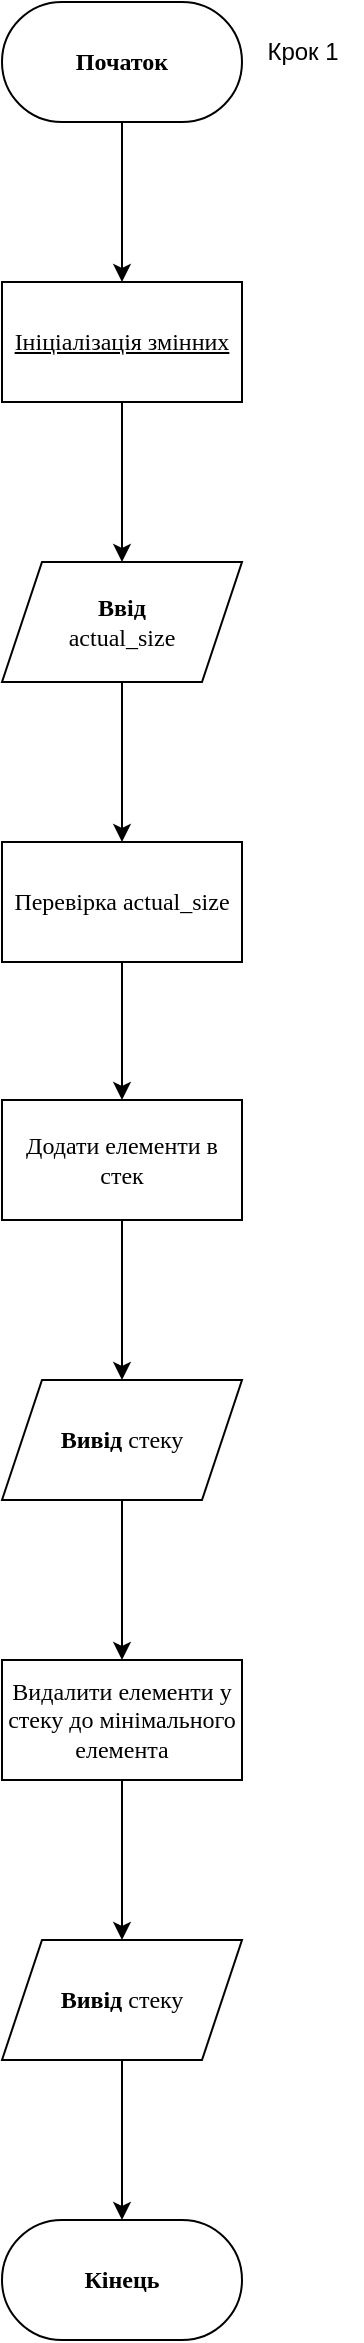 <mxfile compressed="true" version="24.8.8" pages="9"><diagram name="Головний 1" id="Kb-IVlWueNuux05twBwn"><mxGraphModel dx="1674" dy="907" grid="1" gridSize="10" guides="1" tooltips="1" connect="1" arrows="1" fold="1" page="1" pageScale="1" pageWidth="827" pageHeight="1169" math="0" shadow="0"><root><mxCell id="0"/><mxCell id="1" parent="0"/><mxCell id="X7m_rUClON5tXGBd8fgd-4" style="edgeStyle=orthogonalEdgeStyle;rounded=0;orthogonalLoop=1;jettySize=auto;html=1;exitX=0.5;exitY=1;exitDx=0;exitDy=0;entryX=0.5;entryY=0;entryDx=0;entryDy=0;" parent="1" source="X7m_rUClON5tXGBd8fgd-2" target="X7m_rUClON5tXGBd8fgd-3" edge="1"><mxGeometry relative="1" as="geometry"/></mxCell><mxCell id="X7m_rUClON5tXGBd8fgd-2" value="&lt;b&gt;&lt;font face=&quot;Times New Roman&quot;&gt;Початок&lt;/font&gt;&lt;/b&gt;" style="rounded=1;whiteSpace=wrap;html=1;arcSize=50;" parent="1" vertex="1"><mxGeometry x="320" width="120" height="60" as="geometry"/></mxCell><mxCell id="37YP8EJZQCiNtxcYXoz8-4" value="" style="edgeStyle=orthogonalEdgeStyle;rounded=0;orthogonalLoop=1;jettySize=auto;html=1;" parent="1" source="X7m_rUClON5tXGBd8fgd-3" target="37YP8EJZQCiNtxcYXoz8-3" edge="1"><mxGeometry relative="1" as="geometry"/></mxCell><mxCell id="X7m_rUClON5tXGBd8fgd-3" value="&lt;u&gt;&lt;font face=&quot;Times New Roman&quot;&gt;Ініціалізація змінних&lt;/font&gt;&lt;/u&gt;" style="rounded=0;whiteSpace=wrap;html=1;" parent="1" vertex="1"><mxGeometry x="320" y="140" width="120" height="60" as="geometry"/></mxCell><mxCell id="X7m_rUClON5tXGBd8fgd-8" value="" style="edgeStyle=orthogonalEdgeStyle;rounded=0;orthogonalLoop=1;jettySize=auto;html=1;" parent="1" source="X7m_rUClON5tXGBd8fgd-5" target="X7m_rUClON5tXGBd8fgd-7" edge="1"><mxGeometry relative="1" as="geometry"/></mxCell><mxCell id="X7m_rUClON5tXGBd8fgd-5" value="&lt;font face=&quot;Times New Roman&quot;&gt;Додати елементи в стек&lt;/font&gt;" style="whiteSpace=wrap;html=1;rounded=0;" parent="1" vertex="1"><mxGeometry x="320" y="549" width="120" height="60" as="geometry"/></mxCell><mxCell id="X7m_rUClON5tXGBd8fgd-10" value="" style="edgeStyle=orthogonalEdgeStyle;rounded=0;orthogonalLoop=1;jettySize=auto;html=1;" parent="1" source="X7m_rUClON5tXGBd8fgd-7" target="X7m_rUClON5tXGBd8fgd-9" edge="1"><mxGeometry relative="1" as="geometry"/></mxCell><mxCell id="X7m_rUClON5tXGBd8fgd-7" value="&lt;font face=&quot;Times New Roman&quot;&gt;&lt;b&gt;Вивід&lt;/b&gt; стеку&lt;/font&gt;" style="shape=parallelogram;perimeter=parallelogramPerimeter;whiteSpace=wrap;html=1;fixedSize=1;rounded=0;" parent="1" vertex="1"><mxGeometry x="320" y="689" width="120" height="60" as="geometry"/></mxCell><mxCell id="X7m_rUClON5tXGBd8fgd-14" value="" style="edgeStyle=orthogonalEdgeStyle;rounded=0;orthogonalLoop=1;jettySize=auto;html=1;" parent="1" source="X7m_rUClON5tXGBd8fgd-9" target="X7m_rUClON5tXGBd8fgd-13" edge="1"><mxGeometry relative="1" as="geometry"/></mxCell><mxCell id="X7m_rUClON5tXGBd8fgd-9" value="&lt;font face=&quot;Times New Roman&quot;&gt;Видалити елементи у стеку до мінімального елемента&lt;/font&gt;" style="whiteSpace=wrap;html=1;rounded=0;" parent="1" vertex="1"><mxGeometry x="320" y="829" width="120" height="60" as="geometry"/></mxCell><mxCell id="X7m_rUClON5tXGBd8fgd-16" style="edgeStyle=orthogonalEdgeStyle;rounded=0;orthogonalLoop=1;jettySize=auto;html=1;exitX=0.5;exitY=1;exitDx=0;exitDy=0;entryX=0.5;entryY=0;entryDx=0;entryDy=0;" parent="1" source="X7m_rUClON5tXGBd8fgd-13" target="X7m_rUClON5tXGBd8fgd-15" edge="1"><mxGeometry relative="1" as="geometry"/></mxCell><mxCell id="X7m_rUClON5tXGBd8fgd-13" value="&lt;font face=&quot;Times New Roman&quot;&gt;&lt;b&gt;Вивід&lt;/b&gt; стеку&lt;/font&gt;" style="shape=parallelogram;perimeter=parallelogramPerimeter;whiteSpace=wrap;html=1;fixedSize=1;rounded=0;" parent="1" vertex="1"><mxGeometry x="320" y="969" width="120" height="60" as="geometry"/></mxCell><mxCell id="X7m_rUClON5tXGBd8fgd-15" value="&lt;font face=&quot;Times New Roman&quot;&gt;&lt;b&gt;Кінець&lt;/b&gt;&lt;/font&gt;" style="rounded=1;whiteSpace=wrap;html=1;arcSize=50;" parent="1" vertex="1"><mxGeometry x="320" y="1109" width="120" height="60" as="geometry"/></mxCell><mxCell id="37YP8EJZQCiNtxcYXoz8-6" value="" style="edgeStyle=orthogonalEdgeStyle;rounded=0;orthogonalLoop=1;jettySize=auto;html=1;" parent="1" source="37YP8EJZQCiNtxcYXoz8-3" target="37YP8EJZQCiNtxcYXoz8-5" edge="1"><mxGeometry relative="1" as="geometry"/></mxCell><mxCell id="37YP8EJZQCiNtxcYXoz8-3" value="&lt;div&gt;&lt;font face=&quot;Times New Roman&quot;&gt;&lt;b&gt;Ввід&lt;/b&gt;&lt;br&gt;&lt;/font&gt;&lt;/div&gt;&lt;div&gt;&lt;font face=&quot;JetBrainsMonoNL Nerd Font&quot;&gt;actual_size&lt;/font&gt;&lt;/div&gt;" style="shape=parallelogram;perimeter=parallelogramPerimeter;whiteSpace=wrap;html=1;fixedSize=1;rounded=0;" parent="1" vertex="1"><mxGeometry x="320" y="280" width="120" height="60" as="geometry"/></mxCell><mxCell id="37YP8EJZQCiNtxcYXoz8-7" style="edgeStyle=orthogonalEdgeStyle;rounded=0;orthogonalLoop=1;jettySize=auto;html=1;exitX=0.5;exitY=1;exitDx=0;exitDy=0;entryX=0.5;entryY=0;entryDx=0;entryDy=0;" parent="1" source="37YP8EJZQCiNtxcYXoz8-5" target="X7m_rUClON5tXGBd8fgd-5" edge="1"><mxGeometry relative="1" as="geometry"/></mxCell><mxCell id="37YP8EJZQCiNtxcYXoz8-5" value="&lt;font face=&quot;Times New Roman&quot;&gt;Перевірка &lt;/font&gt;&lt;font face=&quot;JetBrainsMonoNL Nerd Font&quot;&gt;actual_size&lt;/font&gt;" style="whiteSpace=wrap;html=1;rounded=0;" parent="1" vertex="1"><mxGeometry x="320" y="420" width="120" height="60" as="geometry"/></mxCell><mxCell id="zpjnzCBco_ogJMK6mHST-1" value="Крок 1" style="text;html=1;align=center;verticalAlign=middle;resizable=0;points=[];autosize=1;strokeColor=none;fillColor=none;" vertex="1" parent="1"><mxGeometry x="440" y="10" width="60" height="30" as="geometry"/></mxCell></root></mxGraphModel></diagram><diagram name="Головний 2" id="hVaQrTX_LkY0tOkKe5pj"><mxGraphModel dx="1674" dy="762" grid="1" gridSize="10" guides="1" tooltips="1" connect="1" arrows="1" fold="1" page="1" pageScale="1" pageWidth="827" pageHeight="1169" math="0" shadow="0"><root><mxCell id="541PftR08wZuclDS2ZGJ-0"/><mxCell id="541PftR08wZuclDS2ZGJ-1" parent="541PftR08wZuclDS2ZGJ-0"/><mxCell id="MfPyOKruU8T55sIrvmCX-0" value="" style="rounded=0;whiteSpace=wrap;html=1;" parent="541PftR08wZuclDS2ZGJ-1" vertex="1"><mxGeometry x="300" y="110" width="160" height="530" as="geometry"/></mxCell><mxCell id="MfPyOKruU8T55sIrvmCX-21" style="edgeStyle=orthogonalEdgeStyle;rounded=0;orthogonalLoop=1;jettySize=auto;html=1;exitX=0.5;exitY=1;exitDx=0;exitDy=0;entryX=0.5;entryY=0;entryDx=0;entryDy=0;" parent="541PftR08wZuclDS2ZGJ-1" source="541PftR08wZuclDS2ZGJ-3" target="MfPyOKruU8T55sIrvmCX-4" edge="1"><mxGeometry relative="1" as="geometry"/></mxCell><mxCell id="541PftR08wZuclDS2ZGJ-3" value="&lt;b&gt;&lt;font face=&quot;Times New Roman&quot;&gt;Початок&lt;/font&gt;&lt;/b&gt;" style="rounded=1;whiteSpace=wrap;html=1;arcSize=50;" parent="541PftR08wZuclDS2ZGJ-1" vertex="1"><mxGeometry x="320" width="120" height="60" as="geometry"/></mxCell><mxCell id="MfPyOKruU8T55sIrvmCX-6" value="" style="edgeStyle=orthogonalEdgeStyle;rounded=0;orthogonalLoop=1;jettySize=auto;html=1;" parent="541PftR08wZuclDS2ZGJ-1" source="MfPyOKruU8T55sIrvmCX-4" target="MfPyOKruU8T55sIrvmCX-5" edge="1"><mxGeometry relative="1" as="geometry"/></mxCell><mxCell id="MfPyOKruU8T55sIrvmCX-4" value="&lt;font face=&quot;JetBrainsMonoNL Nerd Font&quot;&gt;STACK_SIZE := 15&lt;/font&gt;" style="rounded=0;whiteSpace=wrap;html=1;" parent="541PftR08wZuclDS2ZGJ-1" vertex="1"><mxGeometry x="320" y="140" width="120" height="60" as="geometry"/></mxCell><mxCell id="sy-W3QkaEfhTaempTnYf-27" value="" style="edgeStyle=orthogonalEdgeStyle;rounded=0;orthogonalLoop=1;jettySize=auto;html=1;" parent="541PftR08wZuclDS2ZGJ-1" source="MfPyOKruU8T55sIrvmCX-5" target="sy-W3QkaEfhTaempTnYf-26" edge="1"><mxGeometry relative="1" as="geometry"/></mxCell><mxCell id="MfPyOKruU8T55sIrvmCX-5" value="&lt;font face=&quot;JetBrainsMonoNL Nerd Font&quot;&gt;elements := [...]&lt;/font&gt;" style="whiteSpace=wrap;html=1;rounded=0;" parent="541PftR08wZuclDS2ZGJ-1" vertex="1"><mxGeometry x="320" y="280" width="120" height="60" as="geometry"/></mxCell><mxCell id="sy-W3QkaEfhTaempTnYf-13" value="" style="edgeStyle=orthogonalEdgeStyle;rounded=0;orthogonalLoop=1;jettySize=auto;html=1;" parent="541PftR08wZuclDS2ZGJ-1" source="sy-W3QkaEfhTaempTnYf-14" target="sy-W3QkaEfhTaempTnYf-16" edge="1"><mxGeometry relative="1" as="geometry"/></mxCell><mxCell id="sy-W3QkaEfhTaempTnYf-14" value="&lt;font face=&quot;Times New Roman&quot;&gt;Додати елементи в стек&lt;/font&gt;" style="whiteSpace=wrap;html=1;rounded=0;" parent="541PftR08wZuclDS2ZGJ-1" vertex="1"><mxGeometry x="320" y="969" width="120" height="60" as="geometry"/></mxCell><mxCell id="sy-W3QkaEfhTaempTnYf-15" value="" style="edgeStyle=orthogonalEdgeStyle;rounded=0;orthogonalLoop=1;jettySize=auto;html=1;" parent="541PftR08wZuclDS2ZGJ-1" source="sy-W3QkaEfhTaempTnYf-16" target="sy-W3QkaEfhTaempTnYf-18" edge="1"><mxGeometry relative="1" as="geometry"/></mxCell><mxCell id="sy-W3QkaEfhTaempTnYf-16" value="&lt;font face=&quot;Times New Roman&quot;&gt;&lt;b&gt;Вивід&lt;/b&gt; стеку&lt;/font&gt;" style="shape=parallelogram;perimeter=parallelogramPerimeter;whiteSpace=wrap;html=1;fixedSize=1;rounded=0;" parent="541PftR08wZuclDS2ZGJ-1" vertex="1"><mxGeometry x="320" y="1109" width="120" height="60" as="geometry"/></mxCell><mxCell id="sy-W3QkaEfhTaempTnYf-17" value="" style="edgeStyle=orthogonalEdgeStyle;rounded=0;orthogonalLoop=1;jettySize=auto;html=1;" parent="541PftR08wZuclDS2ZGJ-1" source="sy-W3QkaEfhTaempTnYf-18" target="sy-W3QkaEfhTaempTnYf-20" edge="1"><mxGeometry relative="1" as="geometry"/></mxCell><mxCell id="sy-W3QkaEfhTaempTnYf-18" value="&lt;font face=&quot;Times New Roman&quot;&gt;Видалити елементи у стеку до мінімального елемента&lt;/font&gt;" style="whiteSpace=wrap;html=1;rounded=0;" parent="541PftR08wZuclDS2ZGJ-1" vertex="1"><mxGeometry x="320" y="1249" width="120" height="60" as="geometry"/></mxCell><mxCell id="sy-W3QkaEfhTaempTnYf-19" style="edgeStyle=orthogonalEdgeStyle;rounded=0;orthogonalLoop=1;jettySize=auto;html=1;exitX=0.5;exitY=1;exitDx=0;exitDy=0;entryX=0.5;entryY=0;entryDx=0;entryDy=0;" parent="541PftR08wZuclDS2ZGJ-1" source="sy-W3QkaEfhTaempTnYf-20" target="sy-W3QkaEfhTaempTnYf-21" edge="1"><mxGeometry relative="1" as="geometry"/></mxCell><mxCell id="sy-W3QkaEfhTaempTnYf-20" value="&lt;font face=&quot;Times New Roman&quot;&gt;&lt;b&gt;Вивід&lt;/b&gt; стеку&lt;/font&gt;" style="shape=parallelogram;perimeter=parallelogramPerimeter;whiteSpace=wrap;html=1;fixedSize=1;rounded=0;" parent="541PftR08wZuclDS2ZGJ-1" vertex="1"><mxGeometry x="320" y="1389" width="120" height="60" as="geometry"/></mxCell><mxCell id="sy-W3QkaEfhTaempTnYf-21" value="&lt;font face=&quot;Times New Roman&quot;&gt;&lt;b&gt;Кінець&lt;/b&gt;&lt;/font&gt;" style="rounded=1;whiteSpace=wrap;html=1;arcSize=50;" parent="541PftR08wZuclDS2ZGJ-1" vertex="1"><mxGeometry x="320" y="1529" width="120" height="60" as="geometry"/></mxCell><mxCell id="sy-W3QkaEfhTaempTnYf-22" value="" style="edgeStyle=orthogonalEdgeStyle;rounded=0;orthogonalLoop=1;jettySize=auto;html=1;" parent="541PftR08wZuclDS2ZGJ-1" source="sy-W3QkaEfhTaempTnYf-23" target="sy-W3QkaEfhTaempTnYf-25" edge="1"><mxGeometry relative="1" as="geometry"/></mxCell><mxCell id="sy-W3QkaEfhTaempTnYf-23" value="&lt;div&gt;&lt;font face=&quot;Times New Roman&quot;&gt;&lt;b&gt;Ввід&lt;/b&gt;&lt;br&gt;&lt;/font&gt;&lt;/div&gt;&lt;div&gt;&lt;font face=&quot;JetBrainsMonoNL Nerd Font&quot;&gt;actual_size&lt;/font&gt;&lt;/div&gt;" style="shape=parallelogram;perimeter=parallelogramPerimeter;whiteSpace=wrap;html=1;fixedSize=1;rounded=0;" parent="541PftR08wZuclDS2ZGJ-1" vertex="1"><mxGeometry x="320" y="700" width="120" height="60" as="geometry"/></mxCell><mxCell id="sy-W3QkaEfhTaempTnYf-24" style="edgeStyle=orthogonalEdgeStyle;rounded=0;orthogonalLoop=1;jettySize=auto;html=1;exitX=0.5;exitY=1;exitDx=0;exitDy=0;entryX=0.5;entryY=0;entryDx=0;entryDy=0;" parent="541PftR08wZuclDS2ZGJ-1" source="sy-W3QkaEfhTaempTnYf-25" target="sy-W3QkaEfhTaempTnYf-14" edge="1"><mxGeometry relative="1" as="geometry"/></mxCell><mxCell id="sy-W3QkaEfhTaempTnYf-25" value="&lt;u&gt;&lt;font face=&quot;Times New Roman&quot;&gt;Перевірка &lt;/font&gt;&lt;font face=&quot;JetBrainsMonoNL Nerd Font&quot;&gt;actual_size&lt;/font&gt;&lt;/u&gt;" style="whiteSpace=wrap;html=1;rounded=0;" parent="541PftR08wZuclDS2ZGJ-1" vertex="1"><mxGeometry x="320" y="840" width="120" height="60" as="geometry"/></mxCell><mxCell id="sy-W3QkaEfhTaempTnYf-29" value="" style="edgeStyle=orthogonalEdgeStyle;rounded=0;orthogonalLoop=1;jettySize=auto;html=1;" parent="541PftR08wZuclDS2ZGJ-1" source="sy-W3QkaEfhTaempTnYf-26" target="sy-W3QkaEfhTaempTnYf-28" edge="1"><mxGeometry relative="1" as="geometry"/></mxCell><mxCell id="sy-W3QkaEfhTaempTnYf-26" value="&lt;font face=&quot;JetBrainsMonoNL Nerd Font&quot;&gt;stack := struct Stack&lt;/font&gt;" style="whiteSpace=wrap;html=1;rounded=0;" parent="541PftR08wZuclDS2ZGJ-1" vertex="1"><mxGeometry x="320" y="420" width="120" height="60" as="geometry"/></mxCell><mxCell id="sy-W3QkaEfhTaempTnYf-30" style="edgeStyle=orthogonalEdgeStyle;rounded=0;orthogonalLoop=1;jettySize=auto;html=1;exitX=0.5;exitY=1;exitDx=0;exitDy=0;entryX=0.5;entryY=0;entryDx=0;entryDy=0;" parent="541PftR08wZuclDS2ZGJ-1" source="sy-W3QkaEfhTaempTnYf-28" target="sy-W3QkaEfhTaempTnYf-23" edge="1"><mxGeometry relative="1" as="geometry"/></mxCell><mxCell id="sy-W3QkaEfhTaempTnYf-28" value="&lt;font face=&quot;JetBrainsMonoNL Nerd Font&quot;&gt;stack.top := -1&lt;/font&gt;" style="whiteSpace=wrap;html=1;rounded=0;" parent="541PftR08wZuclDS2ZGJ-1" vertex="1"><mxGeometry x="320" y="560" width="120" height="60" as="geometry"/></mxCell><mxCell id="0ZfcasTkFIL18fn0C6oi-0" value="Крок 2" style="text;html=1;align=center;verticalAlign=middle;resizable=0;points=[];autosize=1;strokeColor=none;fillColor=none;" parent="541PftR08wZuclDS2ZGJ-1" vertex="1"><mxGeometry x="440" y="10" width="60" height="30" as="geometry"/></mxCell></root></mxGraphModel></diagram><diagram name="Головний 3" id="lnUbHtyrKLkwSlmG90Fy"><mxGraphModel dx="1434" dy="762" grid="1" gridSize="10" guides="1" tooltips="1" connect="1" arrows="1" fold="1" page="1" pageScale="1" pageWidth="827" pageHeight="1169" math="0" shadow="0"><root><mxCell id="EYFNnM94MsEmi_snyWga-0"/><mxCell id="EYFNnM94MsEmi_snyWga-1" parent="EYFNnM94MsEmi_snyWga-0"/><mxCell id="EYFNnM94MsEmi_snyWga-2" value="" style="rounded=0;whiteSpace=wrap;html=1;" parent="EYFNnM94MsEmi_snyWga-1" vertex="1"><mxGeometry x="300" y="110" width="160" height="530" as="geometry"/></mxCell><mxCell id="EYFNnM94MsEmi_snyWga-3" style="edgeStyle=orthogonalEdgeStyle;rounded=0;orthogonalLoop=1;jettySize=auto;html=1;exitX=0.5;exitY=1;exitDx=0;exitDy=0;entryX=0.5;entryY=0;entryDx=0;entryDy=0;" parent="EYFNnM94MsEmi_snyWga-1" source="EYFNnM94MsEmi_snyWga-4" target="EYFNnM94MsEmi_snyWga-6" edge="1"><mxGeometry relative="1" as="geometry"/></mxCell><mxCell id="EYFNnM94MsEmi_snyWga-4" value="&lt;b&gt;&lt;font face=&quot;Times New Roman&quot;&gt;Початок&lt;/font&gt;&lt;/b&gt;" style="rounded=1;whiteSpace=wrap;html=1;arcSize=50;" parent="EYFNnM94MsEmi_snyWga-1" vertex="1"><mxGeometry x="320" width="120" height="60" as="geometry"/></mxCell><mxCell id="EYFNnM94MsEmi_snyWga-5" value="" style="edgeStyle=orthogonalEdgeStyle;rounded=0;orthogonalLoop=1;jettySize=auto;html=1;" parent="EYFNnM94MsEmi_snyWga-1" source="EYFNnM94MsEmi_snyWga-6" target="EYFNnM94MsEmi_snyWga-8" edge="1"><mxGeometry relative="1" as="geometry"/></mxCell><mxCell id="EYFNnM94MsEmi_snyWga-6" value="&lt;font face=&quot;JetBrainsMonoNL Nerd Font&quot;&gt;STACK_SIZE := 15&lt;/font&gt;" style="rounded=0;whiteSpace=wrap;html=1;" parent="EYFNnM94MsEmi_snyWga-1" vertex="1"><mxGeometry x="320" y="140" width="120" height="60" as="geometry"/></mxCell><mxCell id="EYFNnM94MsEmi_snyWga-7" value="" style="edgeStyle=orthogonalEdgeStyle;rounded=0;orthogonalLoop=1;jettySize=auto;html=1;" parent="EYFNnM94MsEmi_snyWga-1" source="EYFNnM94MsEmi_snyWga-8" target="EYFNnM94MsEmi_snyWga-23" edge="1"><mxGeometry relative="1" as="geometry"/></mxCell><mxCell id="EYFNnM94MsEmi_snyWga-8" value="&lt;font face=&quot;JetBrainsMonoNL Nerd Font&quot;&gt;elements := [...]&lt;/font&gt;" style="whiteSpace=wrap;html=1;rounded=0;" parent="EYFNnM94MsEmi_snyWga-1" vertex="1"><mxGeometry x="320" y="280" width="120" height="60" as="geometry"/></mxCell><mxCell id="EYFNnM94MsEmi_snyWga-9" value="" style="edgeStyle=orthogonalEdgeStyle;rounded=0;orthogonalLoop=1;jettySize=auto;html=1;" parent="EYFNnM94MsEmi_snyWga-1" source="EYFNnM94MsEmi_snyWga-10" target="EYFNnM94MsEmi_snyWga-12" edge="1"><mxGeometry relative="1" as="geometry"/></mxCell><mxCell id="EYFNnM94MsEmi_snyWga-10" value="&lt;u&gt;&lt;font face=&quot;Times New Roman&quot;&gt;Додати елементи в стек&lt;/font&gt;&lt;/u&gt;" style="whiteSpace=wrap;html=1;rounded=0;" parent="EYFNnM94MsEmi_snyWga-1" vertex="1"><mxGeometry x="470" y="940" width="120" height="60" as="geometry"/></mxCell><mxCell id="EYFNnM94MsEmi_snyWga-11" value="" style="edgeStyle=orthogonalEdgeStyle;rounded=0;orthogonalLoop=1;jettySize=auto;html=1;" parent="EYFNnM94MsEmi_snyWga-1" source="EYFNnM94MsEmi_snyWga-12" target="EYFNnM94MsEmi_snyWga-14" edge="1"><mxGeometry relative="1" as="geometry"/></mxCell><mxCell id="EYFNnM94MsEmi_snyWga-12" value="&lt;font face=&quot;Times New Roman&quot;&gt;&lt;b&gt;Вивід&lt;/b&gt; стеку&lt;/font&gt;" style="shape=parallelogram;perimeter=parallelogramPerimeter;whiteSpace=wrap;html=1;fixedSize=1;rounded=0;" parent="EYFNnM94MsEmi_snyWga-1" vertex="1"><mxGeometry x="470" y="1080" width="120" height="60" as="geometry"/></mxCell><mxCell id="EYFNnM94MsEmi_snyWga-13" value="" style="edgeStyle=orthogonalEdgeStyle;rounded=0;orthogonalLoop=1;jettySize=auto;html=1;" parent="EYFNnM94MsEmi_snyWga-1" source="EYFNnM94MsEmi_snyWga-14" target="EYFNnM94MsEmi_snyWga-16" edge="1"><mxGeometry relative="1" as="geometry"/></mxCell><mxCell id="EYFNnM94MsEmi_snyWga-14" value="&lt;font face=&quot;Times New Roman&quot;&gt;Видалити елементи у стеку до мінімального елемента&lt;/font&gt;" style="whiteSpace=wrap;html=1;rounded=0;" parent="EYFNnM94MsEmi_snyWga-1" vertex="1"><mxGeometry x="470" y="1220" width="120" height="60" as="geometry"/></mxCell><mxCell id="EYFNnM94MsEmi_snyWga-15" style="edgeStyle=orthogonalEdgeStyle;rounded=0;orthogonalLoop=1;jettySize=auto;html=1;exitX=0.5;exitY=1;exitDx=0;exitDy=0;entryX=0.5;entryY=0;entryDx=0;entryDy=0;" parent="EYFNnM94MsEmi_snyWga-1" source="EYFNnM94MsEmi_snyWga-16" target="EYFNnM94MsEmi_snyWga-17" edge="1"><mxGeometry relative="1" as="geometry"/></mxCell><mxCell id="EYFNnM94MsEmi_snyWga-16" value="&lt;font face=&quot;Times New Roman&quot;&gt;&lt;b&gt;Вивід&lt;/b&gt; стеку&lt;/font&gt;" style="shape=parallelogram;perimeter=parallelogramPerimeter;whiteSpace=wrap;html=1;fixedSize=1;rounded=0;" parent="EYFNnM94MsEmi_snyWga-1" vertex="1"><mxGeometry x="470" y="1360" width="120" height="60" as="geometry"/></mxCell><mxCell id="EYFNnM94MsEmi_snyWga-17" value="&lt;font face=&quot;Times New Roman&quot;&gt;&lt;b&gt;Кінець&lt;/b&gt;&lt;/font&gt;" style="rounded=1;whiteSpace=wrap;html=1;arcSize=50;" parent="EYFNnM94MsEmi_snyWga-1" vertex="1"><mxGeometry x="330" y="1520" width="120" height="60" as="geometry"/></mxCell><mxCell id="EYFNnM94MsEmi_snyWga-18" value="" style="edgeStyle=orthogonalEdgeStyle;rounded=0;orthogonalLoop=1;jettySize=auto;html=1;" parent="EYFNnM94MsEmi_snyWga-1" source="EYFNnM94MsEmi_snyWga-19" edge="1"><mxGeometry relative="1" as="geometry"><mxPoint x="380" y="840" as="targetPoint"/></mxGeometry></mxCell><mxCell id="EYFNnM94MsEmi_snyWga-19" value="&lt;div&gt;&lt;font face=&quot;Times New Roman&quot;&gt;&lt;b&gt;Ввід&lt;/b&gt;&lt;br&gt;&lt;/font&gt;&lt;/div&gt;&lt;div&gt;&lt;font face=&quot;JetBrainsMonoNL Nerd Font&quot;&gt;actual_size&lt;/font&gt;&lt;/div&gt;" style="shape=parallelogram;perimeter=parallelogramPerimeter;whiteSpace=wrap;html=1;fixedSize=1;rounded=0;" parent="EYFNnM94MsEmi_snyWga-1" vertex="1"><mxGeometry x="320" y="700" width="120" height="60" as="geometry"/></mxCell><mxCell id="EYFNnM94MsEmi_snyWga-22" value="" style="edgeStyle=orthogonalEdgeStyle;rounded=0;orthogonalLoop=1;jettySize=auto;html=1;" parent="EYFNnM94MsEmi_snyWga-1" source="EYFNnM94MsEmi_snyWga-23" target="EYFNnM94MsEmi_snyWga-25" edge="1"><mxGeometry relative="1" as="geometry"/></mxCell><mxCell id="EYFNnM94MsEmi_snyWga-23" value="&lt;font face=&quot;JetBrainsMonoNL Nerd Font&quot;&gt;stack := struct Stack&lt;/font&gt;" style="whiteSpace=wrap;html=1;rounded=0;" parent="EYFNnM94MsEmi_snyWga-1" vertex="1"><mxGeometry x="320" y="420" width="120" height="60" as="geometry"/></mxCell><mxCell id="EYFNnM94MsEmi_snyWga-24" style="edgeStyle=orthogonalEdgeStyle;rounded=0;orthogonalLoop=1;jettySize=auto;html=1;exitX=0.5;exitY=1;exitDx=0;exitDy=0;entryX=0.5;entryY=0;entryDx=0;entryDy=0;" parent="EYFNnM94MsEmi_snyWga-1" source="EYFNnM94MsEmi_snyWga-25" target="EYFNnM94MsEmi_snyWga-19" edge="1"><mxGeometry relative="1" as="geometry"/></mxCell><mxCell id="EYFNnM94MsEmi_snyWga-25" value="&lt;font face=&quot;JetBrainsMonoNL Nerd Font&quot;&gt;stack.top := -1&lt;/font&gt;" style="whiteSpace=wrap;html=1;rounded=0;" parent="EYFNnM94MsEmi_snyWga-1" vertex="1"><mxGeometry x="320" y="560" width="120" height="60" as="geometry"/></mxCell><mxCell id="cp9AucC4jlnzgq7gtBEI-1" style="edgeStyle=orthogonalEdgeStyle;rounded=0;orthogonalLoop=1;jettySize=auto;html=1;exitX=1;exitY=0.5;exitDx=0;exitDy=0;entryX=0.5;entryY=0;entryDx=0;entryDy=0;" parent="EYFNnM94MsEmi_snyWga-1" source="cp9AucC4jlnzgq7gtBEI-0" target="EYFNnM94MsEmi_snyWga-10" edge="1"><mxGeometry relative="1" as="geometry"/></mxCell><mxCell id="0wvpK7QNhfxUB93Cw9Ar-0" value="так" style="edgeLabel;html=1;align=center;verticalAlign=middle;resizable=0;points=[];" parent="cp9AucC4jlnzgq7gtBEI-1" connectable="0" vertex="1"><mxGeometry x="-0.586" relative="1" as="geometry"><mxPoint as="offset"/></mxGeometry></mxCell><mxCell id="cp9AucC4jlnzgq7gtBEI-4" value="" style="edgeStyle=orthogonalEdgeStyle;rounded=0;orthogonalLoop=1;jettySize=auto;html=1;" parent="EYFNnM94MsEmi_snyWga-1" source="cp9AucC4jlnzgq7gtBEI-0" target="cp9AucC4jlnzgq7gtBEI-3" edge="1"><mxGeometry relative="1" as="geometry"/></mxCell><mxCell id="0wvpK7QNhfxUB93Cw9Ar-3" value="ні" style="edgeLabel;html=1;align=center;verticalAlign=middle;resizable=0;points=[];" parent="cp9AucC4jlnzgq7gtBEI-4" connectable="0" vertex="1"><mxGeometry x="-0.357" y="4" relative="1" as="geometry"><mxPoint as="offset"/></mxGeometry></mxCell><mxCell id="cp9AucC4jlnzgq7gtBEI-0" value="&lt;div&gt;&lt;font face=&quot;JetBrainsMonoNL Nerd Font&quot;&gt;actual_size &amp;gt;&lt;/font&gt;&lt;/div&gt;&lt;div&gt;&lt;font face=&quot;JetBrainsMonoNL Nerd Font&quot;&gt;STACK_SIZE&lt;/font&gt;&lt;/div&gt;" style="rhombus;whiteSpace=wrap;html=1;" parent="EYFNnM94MsEmi_snyWga-1" vertex="1"><mxGeometry x="310" y="840" width="140" height="80" as="geometry"/></mxCell><mxCell id="cp9AucC4jlnzgq7gtBEI-6" style="edgeStyle=orthogonalEdgeStyle;rounded=0;orthogonalLoop=1;jettySize=auto;html=1;exitX=0.5;exitY=1;exitDx=0;exitDy=0;entryX=0.5;entryY=0;entryDx=0;entryDy=0;" parent="EYFNnM94MsEmi_snyWga-1" source="cp9AucC4jlnzgq7gtBEI-3" target="EYFNnM94MsEmi_snyWga-17" edge="1"><mxGeometry relative="1" as="geometry"><Array as="points"><mxPoint x="230" y="1470"/><mxPoint x="390" y="1470"/></Array></mxGeometry></mxCell><mxCell id="cp9AucC4jlnzgq7gtBEI-3" value="&lt;font face=&quot;Times New Roman&quot;&gt;&lt;b&gt;Вивід&lt;/b&gt; помилки&lt;/font&gt;" style="shape=parallelogram;perimeter=parallelogramPerimeter;whiteSpace=wrap;html=1;fixedSize=1;" parent="EYFNnM94MsEmi_snyWga-1" vertex="1"><mxGeometry x="170" y="940" width="120" height="60" as="geometry"/></mxCell><mxCell id="XCx1mKNUPcScdmv-XBcv-0" value="Крок 3" style="text;html=1;align=center;verticalAlign=middle;resizable=0;points=[];autosize=1;strokeColor=none;fillColor=none;" parent="EYFNnM94MsEmi_snyWga-1" vertex="1"><mxGeometry x="440" y="10" width="60" height="30" as="geometry"/></mxCell></root></mxGraphModel></diagram><diagram name="Головний 4" id="KK8iuhJCT-PgUQLN3oH-"><mxGraphModel dx="1434" dy="762" grid="1" gridSize="10" guides="1" tooltips="1" connect="1" arrows="1" fold="1" page="1" pageScale="1" pageWidth="827" pageHeight="1169" math="0" shadow="0"><root><mxCell id="ttb8ZmM91gMzp1BUbj-S-0"/><mxCell id="ttb8ZmM91gMzp1BUbj-S-1" parent="ttb8ZmM91gMzp1BUbj-S-0"/><mxCell id="ttb8ZmM91gMzp1BUbj-S-2" value="" style="rounded=0;whiteSpace=wrap;html=1;" parent="ttb8ZmM91gMzp1BUbj-S-1" vertex="1"><mxGeometry x="300" y="110" width="160" height="530" as="geometry"/></mxCell><mxCell id="ttb8ZmM91gMzp1BUbj-S-3" style="edgeStyle=orthogonalEdgeStyle;rounded=0;orthogonalLoop=1;jettySize=auto;html=1;exitX=0.5;exitY=1;exitDx=0;exitDy=0;entryX=0.5;entryY=0;entryDx=0;entryDy=0;" parent="ttb8ZmM91gMzp1BUbj-S-1" source="ttb8ZmM91gMzp1BUbj-S-4" target="ttb8ZmM91gMzp1BUbj-S-6" edge="1"><mxGeometry relative="1" as="geometry"/></mxCell><mxCell id="ttb8ZmM91gMzp1BUbj-S-4" value="&lt;b&gt;&lt;font face=&quot;Times New Roman&quot;&gt;Початок&lt;/font&gt;&lt;/b&gt;" style="rounded=1;whiteSpace=wrap;html=1;arcSize=50;" parent="ttb8ZmM91gMzp1BUbj-S-1" vertex="1"><mxGeometry x="320" width="120" height="60" as="geometry"/></mxCell><mxCell id="ttb8ZmM91gMzp1BUbj-S-5" value="" style="edgeStyle=orthogonalEdgeStyle;rounded=0;orthogonalLoop=1;jettySize=auto;html=1;" parent="ttb8ZmM91gMzp1BUbj-S-1" source="ttb8ZmM91gMzp1BUbj-S-6" target="ttb8ZmM91gMzp1BUbj-S-8" edge="1"><mxGeometry relative="1" as="geometry"/></mxCell><mxCell id="ttb8ZmM91gMzp1BUbj-S-6" value="&lt;font face=&quot;JetBrainsMonoNL Nerd Font&quot;&gt;STACK_SIZE := 15&lt;/font&gt;" style="rounded=0;whiteSpace=wrap;html=1;" parent="ttb8ZmM91gMzp1BUbj-S-1" vertex="1"><mxGeometry x="320" y="140" width="120" height="60" as="geometry"/></mxCell><mxCell id="ttb8ZmM91gMzp1BUbj-S-7" value="" style="edgeStyle=orthogonalEdgeStyle;rounded=0;orthogonalLoop=1;jettySize=auto;html=1;" parent="ttb8ZmM91gMzp1BUbj-S-1" source="ttb8ZmM91gMzp1BUbj-S-8" target="ttb8ZmM91gMzp1BUbj-S-21" edge="1"><mxGeometry relative="1" as="geometry"/></mxCell><mxCell id="ttb8ZmM91gMzp1BUbj-S-8" value="&lt;font face=&quot;JetBrainsMonoNL Nerd Font&quot;&gt;elements := [...]&lt;/font&gt;" style="whiteSpace=wrap;html=1;rounded=0;" parent="ttb8ZmM91gMzp1BUbj-S-1" vertex="1"><mxGeometry x="320" y="280" width="120" height="60" as="geometry"/></mxCell><mxCell id="ttb8ZmM91gMzp1BUbj-S-11" value="" style="edgeStyle=orthogonalEdgeStyle;rounded=0;orthogonalLoop=1;jettySize=auto;html=1;" parent="ttb8ZmM91gMzp1BUbj-S-1" source="ttb8ZmM91gMzp1BUbj-S-12" target="ttb8ZmM91gMzp1BUbj-S-14" edge="1"><mxGeometry relative="1" as="geometry"/></mxCell><mxCell id="ttb8ZmM91gMzp1BUbj-S-12" value="&lt;u&gt;&lt;font face=&quot;Times New Roman&quot;&gt;&lt;b&gt;Вивід&lt;/b&gt; стеку&lt;/font&gt;&lt;/u&gt;" style="shape=parallelogram;perimeter=parallelogramPerimeter;whiteSpace=wrap;html=1;fixedSize=1;rounded=0;" parent="ttb8ZmM91gMzp1BUbj-S-1" vertex="1"><mxGeometry x="470" y="1250" width="120" height="60" as="geometry"/></mxCell><mxCell id="ttb8ZmM91gMzp1BUbj-S-13" value="" style="edgeStyle=orthogonalEdgeStyle;rounded=0;orthogonalLoop=1;jettySize=auto;html=1;" parent="ttb8ZmM91gMzp1BUbj-S-1" source="ttb8ZmM91gMzp1BUbj-S-14" target="ttb8ZmM91gMzp1BUbj-S-16" edge="1"><mxGeometry relative="1" as="geometry"/></mxCell><mxCell id="ttb8ZmM91gMzp1BUbj-S-14" value="&lt;font face=&quot;Times New Roman&quot;&gt;Видалити елементи у стеку до мінімального елемента&lt;/font&gt;" style="whiteSpace=wrap;html=1;rounded=0;" parent="ttb8ZmM91gMzp1BUbj-S-1" vertex="1"><mxGeometry x="470" y="1390" width="120" height="60" as="geometry"/></mxCell><mxCell id="ttb8ZmM91gMzp1BUbj-S-15" style="edgeStyle=orthogonalEdgeStyle;rounded=0;orthogonalLoop=1;jettySize=auto;html=1;exitX=0.5;exitY=1;exitDx=0;exitDy=0;entryX=0.5;entryY=0;entryDx=0;entryDy=0;" parent="ttb8ZmM91gMzp1BUbj-S-1" source="ttb8ZmM91gMzp1BUbj-S-16" target="ttb8ZmM91gMzp1BUbj-S-17" edge="1"><mxGeometry relative="1" as="geometry"><Array as="points"><mxPoint x="530" y="1660"/><mxPoint x="390" y="1660"/></Array></mxGeometry></mxCell><mxCell id="ttb8ZmM91gMzp1BUbj-S-16" value="&lt;u&gt;&lt;font face=&quot;Times New Roman&quot;&gt;&lt;b&gt;Вивід&lt;/b&gt; стеку&lt;/font&gt;&lt;/u&gt;" style="shape=parallelogram;perimeter=parallelogramPerimeter;whiteSpace=wrap;html=1;fixedSize=1;rounded=0;" parent="ttb8ZmM91gMzp1BUbj-S-1" vertex="1"><mxGeometry x="470" y="1530" width="120" height="60" as="geometry"/></mxCell><mxCell id="ttb8ZmM91gMzp1BUbj-S-17" value="&lt;font face=&quot;Times New Roman&quot;&gt;&lt;b&gt;Кінець&lt;/b&gt;&lt;/font&gt;" style="rounded=1;whiteSpace=wrap;html=1;arcSize=50;" parent="ttb8ZmM91gMzp1BUbj-S-1" vertex="1"><mxGeometry x="330" y="1724" width="120" height="60" as="geometry"/></mxCell><mxCell id="ttb8ZmM91gMzp1BUbj-S-18" value="" style="edgeStyle=orthogonalEdgeStyle;rounded=0;orthogonalLoop=1;jettySize=auto;html=1;" parent="ttb8ZmM91gMzp1BUbj-S-1" source="ttb8ZmM91gMzp1BUbj-S-19" edge="1"><mxGeometry relative="1" as="geometry"><mxPoint x="380" y="840" as="targetPoint"/></mxGeometry></mxCell><mxCell id="ttb8ZmM91gMzp1BUbj-S-19" value="&lt;div&gt;&lt;font face=&quot;Times New Roman&quot;&gt;&lt;b&gt;Ввід&lt;/b&gt;&lt;br&gt;&lt;/font&gt;&lt;/div&gt;&lt;div&gt;&lt;font face=&quot;JetBrainsMonoNL Nerd Font&quot;&gt;actual_size&lt;/font&gt;&lt;/div&gt;" style="shape=parallelogram;perimeter=parallelogramPerimeter;whiteSpace=wrap;html=1;fixedSize=1;rounded=0;" parent="ttb8ZmM91gMzp1BUbj-S-1" vertex="1"><mxGeometry x="320" y="700" width="120" height="60" as="geometry"/></mxCell><mxCell id="ttb8ZmM91gMzp1BUbj-S-20" value="" style="edgeStyle=orthogonalEdgeStyle;rounded=0;orthogonalLoop=1;jettySize=auto;html=1;" parent="ttb8ZmM91gMzp1BUbj-S-1" source="ttb8ZmM91gMzp1BUbj-S-21" target="ttb8ZmM91gMzp1BUbj-S-23" edge="1"><mxGeometry relative="1" as="geometry"/></mxCell><mxCell id="ttb8ZmM91gMzp1BUbj-S-21" value="&lt;font face=&quot;JetBrainsMonoNL Nerd Font&quot;&gt;stack := struct Stack&lt;/font&gt;" style="whiteSpace=wrap;html=1;rounded=0;" parent="ttb8ZmM91gMzp1BUbj-S-1" vertex="1"><mxGeometry x="320" y="420" width="120" height="60" as="geometry"/></mxCell><mxCell id="ttb8ZmM91gMzp1BUbj-S-22" style="edgeStyle=orthogonalEdgeStyle;rounded=0;orthogonalLoop=1;jettySize=auto;html=1;exitX=0.5;exitY=1;exitDx=0;exitDy=0;entryX=0.5;entryY=0;entryDx=0;entryDy=0;" parent="ttb8ZmM91gMzp1BUbj-S-1" source="ttb8ZmM91gMzp1BUbj-S-23" target="ttb8ZmM91gMzp1BUbj-S-19" edge="1"><mxGeometry relative="1" as="geometry"/></mxCell><mxCell id="ttb8ZmM91gMzp1BUbj-S-23" value="&lt;font face=&quot;JetBrainsMonoNL Nerd Font&quot;&gt;stack.top := -1&lt;/font&gt;" style="whiteSpace=wrap;html=1;rounded=0;" parent="ttb8ZmM91gMzp1BUbj-S-1" vertex="1"><mxGeometry x="320" y="560" width="120" height="60" as="geometry"/></mxCell><mxCell id="ttb8ZmM91gMzp1BUbj-S-24" style="edgeStyle=orthogonalEdgeStyle;rounded=0;orthogonalLoop=1;jettySize=auto;html=1;exitX=1;exitY=0.5;exitDx=0;exitDy=0;entryX=0.5;entryY=0;entryDx=0;entryDy=0;" parent="ttb8ZmM91gMzp1BUbj-S-1" source="ttb8ZmM91gMzp1BUbj-S-26" edge="1"><mxGeometry relative="1" as="geometry"><mxPoint x="530" y="940" as="targetPoint"/></mxGeometry></mxCell><mxCell id="bV6IdBhJWsC6HIz1A9FX-0" value="так" style="edgeLabel;html=1;align=center;verticalAlign=middle;resizable=0;points=[];" parent="ttb8ZmM91gMzp1BUbj-S-24" connectable="0" vertex="1"><mxGeometry x="-0.53" relative="1" as="geometry"><mxPoint as="offset"/></mxGeometry></mxCell><mxCell id="ttb8ZmM91gMzp1BUbj-S-25" value="" style="edgeStyle=orthogonalEdgeStyle;rounded=0;orthogonalLoop=1;jettySize=auto;html=1;" parent="ttb8ZmM91gMzp1BUbj-S-1" source="ttb8ZmM91gMzp1BUbj-S-26" target="ttb8ZmM91gMzp1BUbj-S-28" edge="1"><mxGeometry relative="1" as="geometry"/></mxCell><mxCell id="bV6IdBhJWsC6HIz1A9FX-1" value="ні" style="edgeLabel;html=1;align=center;verticalAlign=middle;resizable=0;points=[];" parent="ttb8ZmM91gMzp1BUbj-S-25" connectable="0" vertex="1"><mxGeometry x="-0.343" y="-4" relative="1" as="geometry"><mxPoint as="offset"/></mxGeometry></mxCell><mxCell id="ttb8ZmM91gMzp1BUbj-S-26" value="&lt;div&gt;&lt;font face=&quot;JetBrainsMonoNL Nerd Font&quot;&gt;actual_size &amp;gt;&lt;/font&gt;&lt;/div&gt;&lt;div&gt;&lt;font face=&quot;JetBrainsMonoNL Nerd Font&quot;&gt;STACK_SIZE&lt;/font&gt;&lt;/div&gt;" style="rhombus;whiteSpace=wrap;html=1;" parent="ttb8ZmM91gMzp1BUbj-S-1" vertex="1"><mxGeometry x="310" y="840" width="140" height="80" as="geometry"/></mxCell><mxCell id="ttb8ZmM91gMzp1BUbj-S-27" style="edgeStyle=orthogonalEdgeStyle;rounded=0;orthogonalLoop=1;jettySize=auto;html=1;exitX=0.5;exitY=1;exitDx=0;exitDy=0;entryX=0.5;entryY=0;entryDx=0;entryDy=0;" parent="ttb8ZmM91gMzp1BUbj-S-1" source="ttb8ZmM91gMzp1BUbj-S-28" target="ttb8ZmM91gMzp1BUbj-S-17" edge="1"><mxGeometry relative="1" as="geometry"><Array as="points"><mxPoint x="230" y="1660"/><mxPoint x="390" y="1660"/></Array></mxGeometry></mxCell><mxCell id="ttb8ZmM91gMzp1BUbj-S-28" value="&lt;font face=&quot;Times New Roman&quot;&gt;&lt;b&gt;Вивід&lt;/b&gt; помилки&lt;/font&gt;" style="shape=parallelogram;perimeter=parallelogramPerimeter;whiteSpace=wrap;html=1;fixedSize=1;" parent="ttb8ZmM91gMzp1BUbj-S-1" vertex="1"><mxGeometry x="170" y="940" width="120" height="60" as="geometry"/></mxCell><mxCell id="e_Iw86pIEtd9n6M3CfO_-2" value="" style="edgeStyle=orthogonalEdgeStyle;rounded=0;orthogonalLoop=1;jettySize=auto;html=1;" parent="ttb8ZmM91gMzp1BUbj-S-1" source="e_Iw86pIEtd9n6M3CfO_-0" target="e_Iw86pIEtd9n6M3CfO_-1" edge="1"><mxGeometry relative="1" as="geometry"/></mxCell><mxCell id="e_Iw86pIEtd9n6M3CfO_-4" style="edgeStyle=orthogonalEdgeStyle;rounded=0;orthogonalLoop=1;jettySize=auto;html=1;exitX=1;exitY=0.5;exitDx=0;exitDy=0;entryX=0.5;entryY=0;entryDx=0;entryDy=0;" parent="ttb8ZmM91gMzp1BUbj-S-1" source="e_Iw86pIEtd9n6M3CfO_-0" target="ttb8ZmM91gMzp1BUbj-S-12" edge="1"><mxGeometry relative="1" as="geometry"><Array as="points"><mxPoint x="660" y="970"/><mxPoint x="660" y="1170"/><mxPoint x="530" y="1170"/></Array></mxGeometry></mxCell><mxCell id="e_Iw86pIEtd9n6M3CfO_-0" value="&lt;div&gt;&lt;font face=&quot;JetBrainsMonoNL Nerd Font&quot;&gt;i :=&amp;nbsp;&lt;/font&gt;&lt;/div&gt;&lt;div&gt;&lt;font face=&quot;JetBrainsMonoNL Nerd Font&quot;&gt;actual_size ... 0&lt;/font&gt;&lt;/div&gt;" style="shape=hexagon;perimeter=hexagonPerimeter2;whiteSpace=wrap;html=1;fixedSize=1;" parent="ttb8ZmM91gMzp1BUbj-S-1" vertex="1"><mxGeometry x="460" y="940" width="140" height="60" as="geometry"/></mxCell><mxCell id="e_Iw86pIEtd9n6M3CfO_-3" style="edgeStyle=orthogonalEdgeStyle;rounded=0;orthogonalLoop=1;jettySize=auto;html=1;exitX=0;exitY=0.5;exitDx=0;exitDy=0;entryX=0;entryY=0.5;entryDx=0;entryDy=0;" parent="ttb8ZmM91gMzp1BUbj-S-1" source="e_Iw86pIEtd9n6M3CfO_-1" target="e_Iw86pIEtd9n6M3CfO_-0" edge="1"><mxGeometry relative="1" as="geometry"><Array as="points"><mxPoint x="420" y="1110"/><mxPoint x="420" y="970"/></Array></mxGeometry></mxCell><mxCell id="e_Iw86pIEtd9n6M3CfO_-1" value="&lt;font face=&quot;JetBrainsMonoNL Nerd Font&quot;&gt;stack_push(&amp;amp;stack, element[i])&lt;/font&gt;" style="shape=process;whiteSpace=wrap;html=1;backgroundOutline=1;" parent="ttb8ZmM91gMzp1BUbj-S-1" vertex="1"><mxGeometry x="440" y="1080" width="180" height="60" as="geometry"/></mxCell><mxCell id="qzdrmg8H-rwxy24b8bLI-0" value="Крок 4" style="text;html=1;align=center;verticalAlign=middle;resizable=0;points=[];autosize=1;strokeColor=none;fillColor=none;" parent="ttb8ZmM91gMzp1BUbj-S-1" vertex="1"><mxGeometry x="440" y="10" width="60" height="30" as="geometry"/></mxCell></root></mxGraphModel></diagram><diagram name="Головний 5" id="zQ36-w5dsnejz_mUfe6e"><mxGraphModel dx="1434" dy="762" grid="1" gridSize="10" guides="1" tooltips="1" connect="1" arrows="1" fold="1" page="1" pageScale="1" pageWidth="827" pageHeight="1169" math="0" shadow="0"><root><mxCell id="fn-8Zatef9Xt2BF-x_Vt-0"/><mxCell id="fn-8Zatef9Xt2BF-x_Vt-1" parent="fn-8Zatef9Xt2BF-x_Vt-0"/><mxCell id="fn-8Zatef9Xt2BF-x_Vt-2" value="" style="rounded=0;whiteSpace=wrap;html=1;" parent="fn-8Zatef9Xt2BF-x_Vt-1" vertex="1"><mxGeometry x="300" y="110" width="160" height="530" as="geometry"/></mxCell><mxCell id="fn-8Zatef9Xt2BF-x_Vt-3" style="edgeStyle=orthogonalEdgeStyle;rounded=0;orthogonalLoop=1;jettySize=auto;html=1;exitX=0.5;exitY=1;exitDx=0;exitDy=0;entryX=0.5;entryY=0;entryDx=0;entryDy=0;" parent="fn-8Zatef9Xt2BF-x_Vt-1" source="fn-8Zatef9Xt2BF-x_Vt-4" target="fn-8Zatef9Xt2BF-x_Vt-6" edge="1"><mxGeometry relative="1" as="geometry"/></mxCell><mxCell id="fn-8Zatef9Xt2BF-x_Vt-4" value="&lt;b&gt;&lt;font face=&quot;Times New Roman&quot;&gt;Початок&lt;/font&gt;&lt;/b&gt;" style="rounded=1;whiteSpace=wrap;html=1;arcSize=50;" parent="fn-8Zatef9Xt2BF-x_Vt-1" vertex="1"><mxGeometry x="320" width="120" height="60" as="geometry"/></mxCell><mxCell id="fn-8Zatef9Xt2BF-x_Vt-5" value="" style="edgeStyle=orthogonalEdgeStyle;rounded=0;orthogonalLoop=1;jettySize=auto;html=1;" parent="fn-8Zatef9Xt2BF-x_Vt-1" source="fn-8Zatef9Xt2BF-x_Vt-6" target="fn-8Zatef9Xt2BF-x_Vt-8" edge="1"><mxGeometry relative="1" as="geometry"/></mxCell><mxCell id="fn-8Zatef9Xt2BF-x_Vt-6" value="&lt;font face=&quot;JetBrainsMonoNL Nerd Font&quot;&gt;STACK_SIZE := 15&lt;/font&gt;" style="rounded=0;whiteSpace=wrap;html=1;" parent="fn-8Zatef9Xt2BF-x_Vt-1" vertex="1"><mxGeometry x="320" y="140" width="120" height="60" as="geometry"/></mxCell><mxCell id="fn-8Zatef9Xt2BF-x_Vt-7" value="" style="edgeStyle=orthogonalEdgeStyle;rounded=0;orthogonalLoop=1;jettySize=auto;html=1;" parent="fn-8Zatef9Xt2BF-x_Vt-1" source="fn-8Zatef9Xt2BF-x_Vt-8" target="fn-8Zatef9Xt2BF-x_Vt-19" edge="1"><mxGeometry relative="1" as="geometry"/></mxCell><mxCell id="fn-8Zatef9Xt2BF-x_Vt-8" value="&lt;font face=&quot;JetBrainsMonoNL Nerd Font&quot;&gt;elements := [...]&lt;/font&gt;" style="whiteSpace=wrap;html=1;rounded=0;" parent="fn-8Zatef9Xt2BF-x_Vt-1" vertex="1"><mxGeometry x="320" y="280" width="120" height="60" as="geometry"/></mxCell><mxCell id="fn-8Zatef9Xt2BF-x_Vt-9" value="" style="edgeStyle=orthogonalEdgeStyle;rounded=0;orthogonalLoop=1;jettySize=auto;html=1;exitX=0.5;exitY=1;exitDx=0;exitDy=0;" parent="fn-8Zatef9Xt2BF-x_Vt-1" source="fuvSsZNSMDg4UNLBH77T-0" target="fn-8Zatef9Xt2BF-x_Vt-12" edge="1"><mxGeometry relative="1" as="geometry"><mxPoint x="530" y="1310" as="sourcePoint"/></mxGeometry></mxCell><mxCell id="fn-8Zatef9Xt2BF-x_Vt-11" value="" style="edgeStyle=orthogonalEdgeStyle;rounded=0;orthogonalLoop=1;jettySize=auto;html=1;" parent="fn-8Zatef9Xt2BF-x_Vt-1" source="fn-8Zatef9Xt2BF-x_Vt-12" edge="1"><mxGeometry relative="1" as="geometry"><mxPoint x="530" y="1530" as="targetPoint"/></mxGeometry></mxCell><mxCell id="fn-8Zatef9Xt2BF-x_Vt-12" value="&lt;u&gt;&lt;font face=&quot;Times New Roman&quot;&gt;Видалити елементи у стеку до мінімального елемента&lt;/font&gt;&lt;/u&gt;" style="whiteSpace=wrap;html=1;rounded=0;" parent="fn-8Zatef9Xt2BF-x_Vt-1" vertex="1"><mxGeometry x="470" y="1390" width="120" height="60" as="geometry"/></mxCell><mxCell id="fn-8Zatef9Xt2BF-x_Vt-13" style="edgeStyle=orthogonalEdgeStyle;rounded=0;orthogonalLoop=1;jettySize=auto;html=1;exitX=0.5;exitY=1;exitDx=0;exitDy=0;entryX=0.5;entryY=0;entryDx=0;entryDy=0;" parent="fn-8Zatef9Xt2BF-x_Vt-1" source="xnPZL1S2lChkNqjxyfXD-0" target="fn-8Zatef9Xt2BF-x_Vt-15" edge="1"><mxGeometry relative="1" as="geometry"><Array as="points"><mxPoint x="530" y="1660"/><mxPoint x="390" y="1660"/></Array><mxPoint x="530" y="1590" as="sourcePoint"/></mxGeometry></mxCell><mxCell id="fn-8Zatef9Xt2BF-x_Vt-15" value="&lt;font face=&quot;Times New Roman&quot;&gt;&lt;b&gt;Кінець&lt;/b&gt;&lt;/font&gt;" style="rounded=1;whiteSpace=wrap;html=1;arcSize=50;" parent="fn-8Zatef9Xt2BF-x_Vt-1" vertex="1"><mxGeometry x="330" y="1724" width="120" height="60" as="geometry"/></mxCell><mxCell id="fn-8Zatef9Xt2BF-x_Vt-16" value="" style="edgeStyle=orthogonalEdgeStyle;rounded=0;orthogonalLoop=1;jettySize=auto;html=1;" parent="fn-8Zatef9Xt2BF-x_Vt-1" source="fn-8Zatef9Xt2BF-x_Vt-17" edge="1"><mxGeometry relative="1" as="geometry"><mxPoint x="380" y="840" as="targetPoint"/></mxGeometry></mxCell><mxCell id="fn-8Zatef9Xt2BF-x_Vt-17" value="&lt;div&gt;&lt;font face=&quot;Times New Roman&quot;&gt;&lt;b&gt;Ввід&lt;/b&gt;&lt;br&gt;&lt;/font&gt;&lt;/div&gt;&lt;div&gt;&lt;font face=&quot;JetBrainsMonoNL Nerd Font&quot;&gt;actual_size&lt;/font&gt;&lt;/div&gt;" style="shape=parallelogram;perimeter=parallelogramPerimeter;whiteSpace=wrap;html=1;fixedSize=1;rounded=0;" parent="fn-8Zatef9Xt2BF-x_Vt-1" vertex="1"><mxGeometry x="320" y="700" width="120" height="60" as="geometry"/></mxCell><mxCell id="fn-8Zatef9Xt2BF-x_Vt-18" value="" style="edgeStyle=orthogonalEdgeStyle;rounded=0;orthogonalLoop=1;jettySize=auto;html=1;" parent="fn-8Zatef9Xt2BF-x_Vt-1" source="fn-8Zatef9Xt2BF-x_Vt-19" target="fn-8Zatef9Xt2BF-x_Vt-21" edge="1"><mxGeometry relative="1" as="geometry"/></mxCell><mxCell id="fn-8Zatef9Xt2BF-x_Vt-19" value="&lt;font face=&quot;JetBrainsMonoNL Nerd Font&quot;&gt;stack := struct Stack&lt;/font&gt;" style="whiteSpace=wrap;html=1;rounded=0;" parent="fn-8Zatef9Xt2BF-x_Vt-1" vertex="1"><mxGeometry x="320" y="420" width="120" height="60" as="geometry"/></mxCell><mxCell id="fn-8Zatef9Xt2BF-x_Vt-20" style="edgeStyle=orthogonalEdgeStyle;rounded=0;orthogonalLoop=1;jettySize=auto;html=1;exitX=0.5;exitY=1;exitDx=0;exitDy=0;entryX=0.5;entryY=0;entryDx=0;entryDy=0;" parent="fn-8Zatef9Xt2BF-x_Vt-1" source="fn-8Zatef9Xt2BF-x_Vt-21" target="fn-8Zatef9Xt2BF-x_Vt-17" edge="1"><mxGeometry relative="1" as="geometry"/></mxCell><mxCell id="fn-8Zatef9Xt2BF-x_Vt-21" value="&lt;font face=&quot;JetBrainsMonoNL Nerd Font&quot;&gt;stack.top := -1&lt;/font&gt;" style="whiteSpace=wrap;html=1;rounded=0;" parent="fn-8Zatef9Xt2BF-x_Vt-1" vertex="1"><mxGeometry x="320" y="560" width="120" height="60" as="geometry"/></mxCell><mxCell id="fn-8Zatef9Xt2BF-x_Vt-22" style="edgeStyle=orthogonalEdgeStyle;rounded=0;orthogonalLoop=1;jettySize=auto;html=1;exitX=1;exitY=0.5;exitDx=0;exitDy=0;entryX=0.5;entryY=0;entryDx=0;entryDy=0;" parent="fn-8Zatef9Xt2BF-x_Vt-1" source="fn-8Zatef9Xt2BF-x_Vt-26" edge="1"><mxGeometry relative="1" as="geometry"><mxPoint x="530" y="940" as="targetPoint"/></mxGeometry></mxCell><mxCell id="fn-8Zatef9Xt2BF-x_Vt-23" value="так" style="edgeLabel;html=1;align=center;verticalAlign=middle;resizable=0;points=[];" parent="fn-8Zatef9Xt2BF-x_Vt-22" connectable="0" vertex="1"><mxGeometry x="-0.53" relative="1" as="geometry"><mxPoint as="offset"/></mxGeometry></mxCell><mxCell id="fn-8Zatef9Xt2BF-x_Vt-24" value="" style="edgeStyle=orthogonalEdgeStyle;rounded=0;orthogonalLoop=1;jettySize=auto;html=1;" parent="fn-8Zatef9Xt2BF-x_Vt-1" source="fn-8Zatef9Xt2BF-x_Vt-26" target="fn-8Zatef9Xt2BF-x_Vt-28" edge="1"><mxGeometry relative="1" as="geometry"/></mxCell><mxCell id="fn-8Zatef9Xt2BF-x_Vt-25" value="ні" style="edgeLabel;html=1;align=center;verticalAlign=middle;resizable=0;points=[];" parent="fn-8Zatef9Xt2BF-x_Vt-24" connectable="0" vertex="1"><mxGeometry x="-0.343" y="-4" relative="1" as="geometry"><mxPoint as="offset"/></mxGeometry></mxCell><mxCell id="fn-8Zatef9Xt2BF-x_Vt-26" value="&lt;div&gt;&lt;font face=&quot;JetBrainsMonoNL Nerd Font&quot;&gt;actual_size &amp;gt;&lt;/font&gt;&lt;/div&gt;&lt;div&gt;&lt;font face=&quot;JetBrainsMonoNL Nerd Font&quot;&gt;STACK_SIZE&lt;/font&gt;&lt;/div&gt;" style="rhombus;whiteSpace=wrap;html=1;" parent="fn-8Zatef9Xt2BF-x_Vt-1" vertex="1"><mxGeometry x="310" y="840" width="140" height="80" as="geometry"/></mxCell><mxCell id="fn-8Zatef9Xt2BF-x_Vt-27" style="edgeStyle=orthogonalEdgeStyle;rounded=0;orthogonalLoop=1;jettySize=auto;html=1;exitX=0.5;exitY=1;exitDx=0;exitDy=0;entryX=0.5;entryY=0;entryDx=0;entryDy=0;" parent="fn-8Zatef9Xt2BF-x_Vt-1" source="fn-8Zatef9Xt2BF-x_Vt-28" target="fn-8Zatef9Xt2BF-x_Vt-15" edge="1"><mxGeometry relative="1" as="geometry"><Array as="points"><mxPoint x="230" y="1660"/><mxPoint x="390" y="1660"/></Array></mxGeometry></mxCell><mxCell id="fn-8Zatef9Xt2BF-x_Vt-28" value="&lt;font face=&quot;Times New Roman&quot;&gt;&lt;b&gt;Вивід&lt;/b&gt; помилки&lt;/font&gt;" style="shape=parallelogram;perimeter=parallelogramPerimeter;whiteSpace=wrap;html=1;fixedSize=1;" parent="fn-8Zatef9Xt2BF-x_Vt-1" vertex="1"><mxGeometry x="170" y="940" width="120" height="60" as="geometry"/></mxCell><mxCell id="fn-8Zatef9Xt2BF-x_Vt-29" value="" style="edgeStyle=orthogonalEdgeStyle;rounded=0;orthogonalLoop=1;jettySize=auto;html=1;" parent="fn-8Zatef9Xt2BF-x_Vt-1" source="fn-8Zatef9Xt2BF-x_Vt-31" target="fn-8Zatef9Xt2BF-x_Vt-33" edge="1"><mxGeometry relative="1" as="geometry"/></mxCell><mxCell id="fn-8Zatef9Xt2BF-x_Vt-30" style="edgeStyle=orthogonalEdgeStyle;rounded=0;orthogonalLoop=1;jettySize=auto;html=1;exitX=1;exitY=0.5;exitDx=0;exitDy=0;entryX=0.5;entryY=0;entryDx=0;entryDy=0;" parent="fn-8Zatef9Xt2BF-x_Vt-1" source="fn-8Zatef9Xt2BF-x_Vt-31" edge="1"><mxGeometry relative="1" as="geometry"><Array as="points"><mxPoint x="660" y="970"/><mxPoint x="660" y="1170"/><mxPoint x="530" y="1170"/></Array><mxPoint x="530" y="1250" as="targetPoint"/></mxGeometry></mxCell><mxCell id="fn-8Zatef9Xt2BF-x_Vt-31" value="&lt;div&gt;&lt;font face=&quot;JetBrainsMonoNL Nerd Font&quot;&gt;i :=&amp;nbsp;&lt;/font&gt;&lt;/div&gt;&lt;div&gt;&lt;font face=&quot;JetBrainsMonoNL Nerd Font&quot;&gt;actual_size ... 0&lt;/font&gt;&lt;/div&gt;" style="shape=hexagon;perimeter=hexagonPerimeter2;whiteSpace=wrap;html=1;fixedSize=1;" parent="fn-8Zatef9Xt2BF-x_Vt-1" vertex="1"><mxGeometry x="460" y="940" width="140" height="60" as="geometry"/></mxCell><mxCell id="fn-8Zatef9Xt2BF-x_Vt-32" style="edgeStyle=orthogonalEdgeStyle;rounded=0;orthogonalLoop=1;jettySize=auto;html=1;exitX=0;exitY=0.5;exitDx=0;exitDy=0;entryX=0;entryY=0.5;entryDx=0;entryDy=0;" parent="fn-8Zatef9Xt2BF-x_Vt-1" source="fn-8Zatef9Xt2BF-x_Vt-33" target="fn-8Zatef9Xt2BF-x_Vt-31" edge="1"><mxGeometry relative="1" as="geometry"><Array as="points"><mxPoint x="420" y="1110"/><mxPoint x="420" y="970"/></Array></mxGeometry></mxCell><mxCell id="fn-8Zatef9Xt2BF-x_Vt-33" value="&lt;font face=&quot;JetBrainsMonoNL Nerd Font&quot;&gt;stack_push(&amp;amp;stack, element[i])&lt;/font&gt;" style="shape=process;whiteSpace=wrap;html=1;backgroundOutline=1;" parent="fn-8Zatef9Xt2BF-x_Vt-1" vertex="1"><mxGeometry x="440" y="1080" width="180" height="60" as="geometry"/></mxCell><mxCell id="fn-8Zatef9Xt2BF-x_Vt-34" value="Крок 5" style="text;html=1;align=center;verticalAlign=middle;resizable=0;points=[];autosize=1;strokeColor=none;fillColor=none;" parent="fn-8Zatef9Xt2BF-x_Vt-1" vertex="1"><mxGeometry x="440" y="10" width="60" height="30" as="geometry"/></mxCell><mxCell id="fuvSsZNSMDg4UNLBH77T-0" value="&lt;font face=&quot;JetBrainsMonoNL Nerd Font&quot;&gt;print_stack(&amp;amp;stack)&lt;/font&gt;" style="shape=process;whiteSpace=wrap;html=1;backgroundOutline=1;" parent="fn-8Zatef9Xt2BF-x_Vt-1" vertex="1"><mxGeometry x="440" y="1250" width="180" height="60" as="geometry"/></mxCell><mxCell id="xnPZL1S2lChkNqjxyfXD-1" value="" style="edgeStyle=orthogonalEdgeStyle;rounded=0;orthogonalLoop=1;jettySize=auto;html=1;exitX=0.5;exitY=0;exitDx=0;exitDy=0;exitPerimeter=0;" parent="fn-8Zatef9Xt2BF-x_Vt-1" source="xnPZL1S2lChkNqjxyfXD-0" target="fn-8Zatef9Xt2BF-x_Vt-12" edge="1"><mxGeometry relative="1" as="geometry"/></mxCell><mxCell id="xnPZL1S2lChkNqjxyfXD-0" value="&lt;font face=&quot;JetBrainsMonoNL Nerd Font&quot;&gt;print_stack(&amp;amp;stack)&lt;/font&gt;" style="shape=process;whiteSpace=wrap;html=1;backgroundOutline=1;" parent="fn-8Zatef9Xt2BF-x_Vt-1" vertex="1"><mxGeometry x="440" y="1530" width="180" height="60" as="geometry"/></mxCell></root></mxGraphModel></diagram><diagram name="Головний 6" id="rxHIQpGM0foInvwN1whA"><mxGraphModel dx="1434" dy="762" grid="1" gridSize="10" guides="1" tooltips="1" connect="1" arrows="1" fold="1" page="1" pageScale="1" pageWidth="827" pageHeight="1169" math="0" shadow="0"><root><mxCell id="obXMiVR8l6hVDdKqHTwp-0"/><mxCell id="obXMiVR8l6hVDdKqHTwp-1" parent="obXMiVR8l6hVDdKqHTwp-0"/><mxCell id="obXMiVR8l6hVDdKqHTwp-2" value="" style="rounded=0;whiteSpace=wrap;html=1;" parent="obXMiVR8l6hVDdKqHTwp-1" vertex="1"><mxGeometry x="300" y="110" width="160" height="530" as="geometry"/></mxCell><mxCell id="obXMiVR8l6hVDdKqHTwp-3" style="edgeStyle=orthogonalEdgeStyle;rounded=0;orthogonalLoop=1;jettySize=auto;html=1;exitX=0.5;exitY=1;exitDx=0;exitDy=0;entryX=0.5;entryY=0;entryDx=0;entryDy=0;" parent="obXMiVR8l6hVDdKqHTwp-1" source="obXMiVR8l6hVDdKqHTwp-4" target="obXMiVR8l6hVDdKqHTwp-6" edge="1"><mxGeometry relative="1" as="geometry"/></mxCell><mxCell id="obXMiVR8l6hVDdKqHTwp-4" value="&lt;b&gt;&lt;font face=&quot;Times New Roman&quot;&gt;Початок&lt;/font&gt;&lt;/b&gt;" style="rounded=1;whiteSpace=wrap;html=1;arcSize=50;" parent="obXMiVR8l6hVDdKqHTwp-1" vertex="1"><mxGeometry x="320" width="120" height="60" as="geometry"/></mxCell><mxCell id="obXMiVR8l6hVDdKqHTwp-5" value="" style="edgeStyle=orthogonalEdgeStyle;rounded=0;orthogonalLoop=1;jettySize=auto;html=1;" parent="obXMiVR8l6hVDdKqHTwp-1" source="obXMiVR8l6hVDdKqHTwp-6" target="obXMiVR8l6hVDdKqHTwp-8" edge="1"><mxGeometry relative="1" as="geometry"/></mxCell><mxCell id="obXMiVR8l6hVDdKqHTwp-6" value="&lt;font face=&quot;JetBrainsMonoNL Nerd Font&quot;&gt;STACK_SIZE := 15&lt;/font&gt;" style="rounded=0;whiteSpace=wrap;html=1;" parent="obXMiVR8l6hVDdKqHTwp-1" vertex="1"><mxGeometry x="320" y="140" width="120" height="60" as="geometry"/></mxCell><mxCell id="obXMiVR8l6hVDdKqHTwp-7" value="" style="edgeStyle=orthogonalEdgeStyle;rounded=0;orthogonalLoop=1;jettySize=auto;html=1;" parent="obXMiVR8l6hVDdKqHTwp-1" source="obXMiVR8l6hVDdKqHTwp-8" target="obXMiVR8l6hVDdKqHTwp-19" edge="1"><mxGeometry relative="1" as="geometry"/></mxCell><mxCell id="obXMiVR8l6hVDdKqHTwp-8" value="&lt;font face=&quot;JetBrainsMonoNL Nerd Font&quot;&gt;elements := [...]&lt;/font&gt;" style="whiteSpace=wrap;html=1;rounded=0;" parent="obXMiVR8l6hVDdKqHTwp-1" vertex="1"><mxGeometry x="320" y="280" width="120" height="60" as="geometry"/></mxCell><mxCell id="obXMiVR8l6hVDdKqHTwp-9" value="" style="edgeStyle=orthogonalEdgeStyle;rounded=0;orthogonalLoop=1;jettySize=auto;html=1;entryX=0.5;entryY=0;entryDx=0;entryDy=0;" parent="obXMiVR8l6hVDdKqHTwp-1" target="F4S81wtP7N_sb09QrNWH-0" edge="1"><mxGeometry relative="1" as="geometry"><mxPoint x="530" y="1390" as="targetPoint"/><mxPoint x="530" y="1310" as="sourcePoint"/></mxGeometry></mxCell><mxCell id="obXMiVR8l6hVDdKqHTwp-11" value="" style="edgeStyle=orthogonalEdgeStyle;rounded=0;orthogonalLoop=1;jettySize=auto;html=1;exitX=0.5;exitY=1;exitDx=0;exitDy=0;entryX=0.5;entryY=0;entryDx=0;entryDy=0;" parent="obXMiVR8l6hVDdKqHTwp-1" source="F4S81wtP7N_sb09QrNWH-0" target="qtHOpuBK4kuwtwErH04O-2" edge="1"><mxGeometry relative="1" as="geometry"><mxPoint x="530" y="1450" as="sourcePoint"/><mxPoint x="530" y="1530" as="targetPoint"/></mxGeometry></mxCell><mxCell id="obXMiVR8l6hVDdKqHTwp-13" style="edgeStyle=orthogonalEdgeStyle;rounded=0;orthogonalLoop=1;jettySize=auto;html=1;exitX=0.5;exitY=1;exitDx=0;exitDy=0;entryX=0.5;entryY=0;entryDx=0;entryDy=0;" parent="obXMiVR8l6hVDdKqHTwp-1" source="qtHOpuBK4kuwtwErH04O-2" target="obXMiVR8l6hVDdKqHTwp-15" edge="1"><mxGeometry relative="1" as="geometry"><Array as="points"><mxPoint x="530" y="1660"/><mxPoint x="390" y="1660"/></Array><mxPoint x="530" y="1590" as="sourcePoint"/></mxGeometry></mxCell><mxCell id="obXMiVR8l6hVDdKqHTwp-15" value="&lt;font face=&quot;Times New Roman&quot;&gt;&lt;b&gt;Кінець&lt;/b&gt;&lt;/font&gt;" style="rounded=1;whiteSpace=wrap;html=1;arcSize=50;" parent="obXMiVR8l6hVDdKqHTwp-1" vertex="1"><mxGeometry x="330" y="1724" width="120" height="60" as="geometry"/></mxCell><mxCell id="obXMiVR8l6hVDdKqHTwp-16" value="" style="edgeStyle=orthogonalEdgeStyle;rounded=0;orthogonalLoop=1;jettySize=auto;html=1;" parent="obXMiVR8l6hVDdKqHTwp-1" source="obXMiVR8l6hVDdKqHTwp-17" edge="1"><mxGeometry relative="1" as="geometry"><mxPoint x="380" y="840" as="targetPoint"/></mxGeometry></mxCell><mxCell id="obXMiVR8l6hVDdKqHTwp-17" value="&lt;div&gt;&lt;font face=&quot;Times New Roman&quot;&gt;&lt;b&gt;Ввід&lt;/b&gt;&lt;br&gt;&lt;/font&gt;&lt;/div&gt;&lt;div&gt;&lt;font face=&quot;JetBrainsMonoNL Nerd Font&quot;&gt;actual_size&lt;/font&gt;&lt;/div&gt;" style="shape=parallelogram;perimeter=parallelogramPerimeter;whiteSpace=wrap;html=1;fixedSize=1;rounded=0;" parent="obXMiVR8l6hVDdKqHTwp-1" vertex="1"><mxGeometry x="320" y="700" width="120" height="60" as="geometry"/></mxCell><mxCell id="obXMiVR8l6hVDdKqHTwp-18" value="" style="edgeStyle=orthogonalEdgeStyle;rounded=0;orthogonalLoop=1;jettySize=auto;html=1;" parent="obXMiVR8l6hVDdKqHTwp-1" source="obXMiVR8l6hVDdKqHTwp-19" target="obXMiVR8l6hVDdKqHTwp-21" edge="1"><mxGeometry relative="1" as="geometry"/></mxCell><mxCell id="obXMiVR8l6hVDdKqHTwp-19" value="&lt;font face=&quot;JetBrainsMonoNL Nerd Font&quot;&gt;stack := struct Stack&lt;/font&gt;" style="whiteSpace=wrap;html=1;rounded=0;" parent="obXMiVR8l6hVDdKqHTwp-1" vertex="1"><mxGeometry x="320" y="420" width="120" height="60" as="geometry"/></mxCell><mxCell id="obXMiVR8l6hVDdKqHTwp-20" style="edgeStyle=orthogonalEdgeStyle;rounded=0;orthogonalLoop=1;jettySize=auto;html=1;exitX=0.5;exitY=1;exitDx=0;exitDy=0;entryX=0.5;entryY=0;entryDx=0;entryDy=0;" parent="obXMiVR8l6hVDdKqHTwp-1" source="obXMiVR8l6hVDdKqHTwp-21" target="obXMiVR8l6hVDdKqHTwp-17" edge="1"><mxGeometry relative="1" as="geometry"/></mxCell><mxCell id="obXMiVR8l6hVDdKqHTwp-21" value="&lt;font face=&quot;JetBrainsMonoNL Nerd Font&quot;&gt;stack.top := -1&lt;/font&gt;" style="whiteSpace=wrap;html=1;rounded=0;" parent="obXMiVR8l6hVDdKqHTwp-1" vertex="1"><mxGeometry x="320" y="560" width="120" height="60" as="geometry"/></mxCell><mxCell id="obXMiVR8l6hVDdKqHTwp-22" style="edgeStyle=orthogonalEdgeStyle;rounded=0;orthogonalLoop=1;jettySize=auto;html=1;exitX=1;exitY=0.5;exitDx=0;exitDy=0;entryX=0.5;entryY=0;entryDx=0;entryDy=0;" parent="obXMiVR8l6hVDdKqHTwp-1" source="obXMiVR8l6hVDdKqHTwp-24" edge="1"><mxGeometry relative="1" as="geometry"><mxPoint x="530" y="940" as="targetPoint"/></mxGeometry></mxCell><mxCell id="TgkeS_iXskvjFeSYE5gU-0" value="так" style="edgeLabel;html=1;align=center;verticalAlign=middle;resizable=0;points=[];" parent="obXMiVR8l6hVDdKqHTwp-22" connectable="0" vertex="1"><mxGeometry x="-0.445" y="-2" relative="1" as="geometry"><mxPoint as="offset"/></mxGeometry></mxCell><mxCell id="obXMiVR8l6hVDdKqHTwp-23" value="" style="edgeStyle=orthogonalEdgeStyle;rounded=0;orthogonalLoop=1;jettySize=auto;html=1;" parent="obXMiVR8l6hVDdKqHTwp-1" source="obXMiVR8l6hVDdKqHTwp-24" target="obXMiVR8l6hVDdKqHTwp-26" edge="1"><mxGeometry relative="1" as="geometry"/></mxCell><mxCell id="TgkeS_iXskvjFeSYE5gU-1" value="ні" style="edgeLabel;html=1;align=center;verticalAlign=middle;resizable=0;points=[];" parent="obXMiVR8l6hVDdKqHTwp-23" connectable="0" vertex="1"><mxGeometry x="-0.314" y="-1" relative="1" as="geometry"><mxPoint as="offset"/></mxGeometry></mxCell><mxCell id="obXMiVR8l6hVDdKqHTwp-24" value="&lt;div&gt;&lt;font face=&quot;JetBrainsMonoNL Nerd Font&quot;&gt;actual_size &amp;gt;&lt;/font&gt;&lt;/div&gt;&lt;div&gt;&lt;font face=&quot;JetBrainsMonoNL Nerd Font&quot;&gt;STACK_SIZE&lt;/font&gt;&lt;/div&gt;" style="rhombus;whiteSpace=wrap;html=1;" parent="obXMiVR8l6hVDdKqHTwp-1" vertex="1"><mxGeometry x="310" y="840" width="140" height="80" as="geometry"/></mxCell><mxCell id="obXMiVR8l6hVDdKqHTwp-25" style="edgeStyle=orthogonalEdgeStyle;rounded=0;orthogonalLoop=1;jettySize=auto;html=1;exitX=0.5;exitY=1;exitDx=0;exitDy=0;entryX=0.5;entryY=0;entryDx=0;entryDy=0;" parent="obXMiVR8l6hVDdKqHTwp-1" source="obXMiVR8l6hVDdKqHTwp-26" target="obXMiVR8l6hVDdKqHTwp-15" edge="1"><mxGeometry relative="1" as="geometry"><Array as="points"><mxPoint x="230" y="1660"/><mxPoint x="390" y="1660"/></Array></mxGeometry></mxCell><mxCell id="obXMiVR8l6hVDdKqHTwp-26" value="&lt;font face=&quot;Times New Roman&quot;&gt;&lt;b&gt;Вивід&lt;/b&gt; помилки&lt;/font&gt;" style="shape=parallelogram;perimeter=parallelogramPerimeter;whiteSpace=wrap;html=1;fixedSize=1;" parent="obXMiVR8l6hVDdKqHTwp-1" vertex="1"><mxGeometry x="170" y="940" width="120" height="60" as="geometry"/></mxCell><mxCell id="obXMiVR8l6hVDdKqHTwp-27" value="" style="edgeStyle=orthogonalEdgeStyle;rounded=0;orthogonalLoop=1;jettySize=auto;html=1;" parent="obXMiVR8l6hVDdKqHTwp-1" source="obXMiVR8l6hVDdKqHTwp-29" target="obXMiVR8l6hVDdKqHTwp-31" edge="1"><mxGeometry relative="1" as="geometry"/></mxCell><mxCell id="obXMiVR8l6hVDdKqHTwp-28" style="edgeStyle=orthogonalEdgeStyle;rounded=0;orthogonalLoop=1;jettySize=auto;html=1;exitX=1;exitY=0.5;exitDx=0;exitDy=0;entryX=0.5;entryY=0;entryDx=0;entryDy=0;" parent="obXMiVR8l6hVDdKqHTwp-1" source="obXMiVR8l6hVDdKqHTwp-29" target="qtHOpuBK4kuwtwErH04O-0" edge="1"><mxGeometry relative="1" as="geometry"><Array as="points"><mxPoint x="660" y="970"/><mxPoint x="660" y="1170"/><mxPoint x="530" y="1170"/></Array><mxPoint x="530" y="1250" as="targetPoint"/></mxGeometry></mxCell><mxCell id="obXMiVR8l6hVDdKqHTwp-29" value="&lt;div&gt;&lt;font face=&quot;JetBrainsMonoNL Nerd Font&quot;&gt;i :=&amp;nbsp;&lt;/font&gt;&lt;/div&gt;&lt;div&gt;&lt;font face=&quot;JetBrainsMonoNL Nerd Font&quot;&gt;actual_size ... 0&lt;/font&gt;&lt;/div&gt;" style="shape=hexagon;perimeter=hexagonPerimeter2;whiteSpace=wrap;html=1;fixedSize=1;" parent="obXMiVR8l6hVDdKqHTwp-1" vertex="1"><mxGeometry x="460" y="940" width="140" height="60" as="geometry"/></mxCell><mxCell id="obXMiVR8l6hVDdKqHTwp-30" style="edgeStyle=orthogonalEdgeStyle;rounded=0;orthogonalLoop=1;jettySize=auto;html=1;exitX=0;exitY=0.5;exitDx=0;exitDy=0;entryX=0;entryY=0.5;entryDx=0;entryDy=0;" parent="obXMiVR8l6hVDdKqHTwp-1" source="obXMiVR8l6hVDdKqHTwp-31" target="obXMiVR8l6hVDdKqHTwp-29" edge="1"><mxGeometry relative="1" as="geometry"><Array as="points"><mxPoint x="420" y="1110"/><mxPoint x="420" y="970"/></Array></mxGeometry></mxCell><mxCell id="obXMiVR8l6hVDdKqHTwp-31" value="&lt;font face=&quot;JetBrainsMonoNL Nerd Font&quot;&gt;stack_push(&amp;amp;stack, elements[i])&lt;/font&gt;" style="shape=process;whiteSpace=wrap;html=1;backgroundOutline=1;" parent="obXMiVR8l6hVDdKqHTwp-1" vertex="1"><mxGeometry x="440" y="1080" width="180" height="60" as="geometry"/></mxCell><mxCell id="F4S81wtP7N_sb09QrNWH-0" value="&lt;font face=&quot;JetBrainsMonoNL Nerd Font&quot;&gt;stack.top := find_min_element_index_in_stack(&amp;amp;stack)&lt;/font&gt;" style="shape=process;whiteSpace=wrap;html=1;backgroundOutline=1;" parent="obXMiVR8l6hVDdKqHTwp-1" vertex="1"><mxGeometry x="340" y="1390" width="380" height="60" as="geometry"/></mxCell><mxCell id="PF3kRoR6JCO65KQc4v7L-0" value="Крок 6" style="text;html=1;align=center;verticalAlign=middle;resizable=0;points=[];autosize=1;strokeColor=none;fillColor=none;" parent="obXMiVR8l6hVDdKqHTwp-1" vertex="1"><mxGeometry x="440" y="10" width="60" height="30" as="geometry"/></mxCell><mxCell id="qtHOpuBK4kuwtwErH04O-1" value="" style="edgeStyle=orthogonalEdgeStyle;rounded=0;orthogonalLoop=1;jettySize=auto;html=1;exitX=0.5;exitY=1;exitDx=0;exitDy=0;" edge="1" parent="obXMiVR8l6hVDdKqHTwp-1" source="qtHOpuBK4kuwtwErH04O-0" target="F4S81wtP7N_sb09QrNWH-0"><mxGeometry relative="1" as="geometry"/></mxCell><mxCell id="qtHOpuBK4kuwtwErH04O-0" value="&lt;font face=&quot;JetBrainsMonoNL Nerd Font&quot;&gt;print_stack(&amp;amp;stack)&lt;/font&gt;" style="shape=process;whiteSpace=wrap;html=1;backgroundOutline=1;" vertex="1" parent="obXMiVR8l6hVDdKqHTwp-1"><mxGeometry x="440" y="1250" width="180" height="60" as="geometry"/></mxCell><mxCell id="qtHOpuBK4kuwtwErH04O-2" value="&lt;font face=&quot;JetBrainsMonoNL Nerd Font&quot;&gt;print_stack(&amp;amp;stack)&lt;/font&gt;" style="shape=process;whiteSpace=wrap;html=1;backgroundOutline=1;" vertex="1" parent="obXMiVR8l6hVDdKqHTwp-1"><mxGeometry x="440" y="1530" width="180" height="60" as="geometry"/></mxCell></root></mxGraphModel></diagram><diagram id="A7HXH5lB-jUJ1Qw4jNP0" name="stack_push"><mxGraphModel dx="1434" dy="762" grid="1" gridSize="10" guides="1" tooltips="1" connect="1" arrows="1" fold="1" page="1" pageScale="1" pageWidth="827" pageHeight="1169" math="0" shadow="0"><root><mxCell id="0"/><mxCell id="1" parent="0"/><mxCell id="rVyu-jdlzd7POyEc6e19-4" value="" style="edgeStyle=orthogonalEdgeStyle;rounded=0;orthogonalLoop=1;jettySize=auto;html=1;" parent="1" source="rVyu-jdlzd7POyEc6e19-2" target="rVyu-jdlzd7POyEc6e19-3" edge="1"><mxGeometry relative="1" as="geometry"/></mxCell><mxCell id="rVyu-jdlzd7POyEc6e19-2" value="&lt;font face=&quot;Times New Roman&quot;&gt;&lt;b&gt;Початок&lt;/b&gt;&lt;/font&gt;&lt;font face=&quot;JetBrainsMonoNL Nerd Font&quot;&gt; stack_push(&amp;amp;stack, element)&lt;/font&gt;" style="shape=process;whiteSpace=wrap;html=1;backgroundOutline=1;" parent="1" vertex="1"><mxGeometry x="324" width="180" height="60" as="geometry"/></mxCell><mxCell id="rVyu-jdlzd7POyEc6e19-8" value="" style="edgeStyle=orthogonalEdgeStyle;rounded=0;orthogonalLoop=1;jettySize=auto;html=1;" parent="1" source="rVyu-jdlzd7POyEc6e19-3" target="rVyu-jdlzd7POyEc6e19-7" edge="1"><mxGeometry relative="1" as="geometry"/></mxCell><mxCell id="rVyu-jdlzd7POyEc6e19-11" value="так" style="edgeLabel;html=1;align=center;verticalAlign=middle;resizable=0;points=[];" parent="rVyu-jdlzd7POyEc6e19-8" connectable="0" vertex="1"><mxGeometry x="-0.319" y="-1" relative="1" as="geometry"><mxPoint as="offset"/></mxGeometry></mxCell><mxCell id="hsmpFMpugS0IOn2Q7TVE-3" style="edgeStyle=orthogonalEdgeStyle;rounded=0;orthogonalLoop=1;jettySize=auto;html=1;exitX=0;exitY=0.5;exitDx=0;exitDy=0;entryX=0.5;entryY=0;entryDx=0;entryDy=0;" parent="1" source="rVyu-jdlzd7POyEc6e19-3" target="hsmpFMpugS0IOn2Q7TVE-1" edge="1"><mxGeometry relative="1" as="geometry"><Array as="points"><mxPoint x="250" y="170"/><mxPoint x="250" y="480"/><mxPoint x="414" y="480"/></Array></mxGeometry></mxCell><mxCell id="hsmpFMpugS0IOn2Q7TVE-4" value="ні" style="edgeLabel;html=1;align=center;verticalAlign=middle;resizable=0;points=[];" parent="hsmpFMpugS0IOn2Q7TVE-3" connectable="0" vertex="1"><mxGeometry x="-0.86" y="-4" relative="1" as="geometry"><mxPoint as="offset"/></mxGeometry></mxCell><mxCell id="rVyu-jdlzd7POyEc6e19-3" value="&lt;div&gt;&lt;font face=&quot;JetBrainsMonoNL Nerd Font&quot;&gt;stack-&amp;gt;top &amp;lt;&lt;/font&gt;&lt;/div&gt;&lt;div&gt;&lt;font face=&quot;JetBrainsMonoNL Nerd Font&quot;&gt;STACK_SIZE - 1&lt;/font&gt;&lt;/div&gt;" style="rhombus;whiteSpace=wrap;html=1;" parent="1" vertex="1"><mxGeometry x="319" y="130" width="190" height="80" as="geometry"/></mxCell><mxCell id="rVyu-jdlzd7POyEc6e19-10" value="" style="edgeStyle=orthogonalEdgeStyle;rounded=0;orthogonalLoop=1;jettySize=auto;html=1;" parent="1" source="rVyu-jdlzd7POyEc6e19-7" target="rVyu-jdlzd7POyEc6e19-9" edge="1"><mxGeometry relative="1" as="geometry"/></mxCell><mxCell id="rVyu-jdlzd7POyEc6e19-7" value="&lt;div&gt;&lt;font face=&quot;JetBrainsMonoNL Nerd Font&quot;&gt;stack-&amp;gt;top :=&amp;nbsp;&lt;/font&gt;&lt;/div&gt;&lt;div&gt;&lt;font face=&quot;pKxQG1ntS_LEW5GFwPxn&quot;&gt;stack-&amp;gt;top + 1&lt;/font&gt;&lt;/div&gt;" style="whiteSpace=wrap;html=1;" parent="1" vertex="1"><mxGeometry x="530" y="230" width="120" height="60" as="geometry"/></mxCell><mxCell id="hsmpFMpugS0IOn2Q7TVE-2" style="edgeStyle=orthogonalEdgeStyle;rounded=0;orthogonalLoop=1;jettySize=auto;html=1;exitX=0.5;exitY=1;exitDx=0;exitDy=0;entryX=0.5;entryY=0;entryDx=0;entryDy=0;" parent="1" source="rVyu-jdlzd7POyEc6e19-9" target="hsmpFMpugS0IOn2Q7TVE-1" edge="1"><mxGeometry relative="1" as="geometry"><Array as="points"><mxPoint x="590" y="480"/><mxPoint x="414" y="480"/></Array></mxGeometry></mxCell><mxCell id="rVyu-jdlzd7POyEc6e19-9" value="&lt;font face=&quot;JetBrainsMonoNL Nerd Font&quot;&gt;stack-&amp;gt;values[stack-&amp;gt;top] := element&lt;/font&gt;" style="whiteSpace=wrap;html=1;" parent="1" vertex="1"><mxGeometry x="490" y="370" width="200" height="60" as="geometry"/></mxCell><mxCell id="hsmpFMpugS0IOn2Q7TVE-1" value="&lt;font face=&quot;Times New Roman&quot;&gt;&lt;b&gt;Кінець&lt;/b&gt;&lt;/font&gt;" style="rounded=1;whiteSpace=wrap;html=1;arcSize=50;" parent="1" vertex="1"><mxGeometry x="354" y="500" width="120" height="60" as="geometry"/></mxCell></root></mxGraphModel></diagram><diagram id="G_kYMGE7GUnZ2Jg056B4" name="print_stack"><mxGraphModel dx="1434" dy="762" grid="1" gridSize="10" guides="1" tooltips="1" connect="1" arrows="1" fold="1" page="1" pageScale="1" pageWidth="827" pageHeight="1169" math="0" shadow="0"><root><mxCell id="0"/><mxCell id="1" parent="0"/><mxCell id="DFm6dv85lU-yAtQ6gJMc-3" value="" style="edgeStyle=orthogonalEdgeStyle;rounded=0;orthogonalLoop=1;jettySize=auto;html=1;" edge="1" parent="1" source="DFm6dv85lU-yAtQ6gJMc-1" target="DFm6dv85lU-yAtQ6gJMc-2"><mxGeometry relative="1" as="geometry"/></mxCell><mxCell id="DFm6dv85lU-yAtQ6gJMc-1" value="&lt;div&gt;&lt;font face=&quot;Times New Roman&quot;&gt;&lt;b&gt;Початок&lt;/b&gt;&lt;/font&gt;&lt;/div&gt;&lt;div&gt;&lt;font face=&quot;JetBrainsMonoNL Nerd Font&quot;&gt;print_stack(&amp;amp;stack)&lt;/font&gt;&lt;/div&gt;" style="shape=process;whiteSpace=wrap;html=1;backgroundOutline=1;" vertex="1" parent="1"><mxGeometry x="294" width="240" height="60" as="geometry"/></mxCell><mxCell id="U7EmbQQLCr3Vu7mbnUt3-2" style="edgeStyle=orthogonalEdgeStyle;rounded=0;orthogonalLoop=1;jettySize=auto;html=1;exitX=0.5;exitY=1;exitDx=0;exitDy=0;entryX=0.5;entryY=0;entryDx=0;entryDy=0;" edge="1" parent="1" source="DFm6dv85lU-yAtQ6gJMc-2" target="U7EmbQQLCr3Vu7mbnUt3-1"><mxGeometry relative="1" as="geometry"/></mxCell><mxCell id="U7EmbQQLCr3Vu7mbnUt3-11" style="edgeStyle=orthogonalEdgeStyle;rounded=0;orthogonalLoop=1;jettySize=auto;html=1;exitX=1;exitY=0.5;exitDx=0;exitDy=0;entryX=0.5;entryY=0;entryDx=0;entryDy=0;" edge="1" parent="1" source="U7EmbQQLCr3Vu7mbnUt3-1" target="U7EmbQQLCr3Vu7mbnUt3-10"><mxGeometry relative="1" as="geometry"><Array as="points"><mxPoint x="600" y="340"/><mxPoint x="600" y="810"/><mxPoint x="414" y="810"/></Array></mxGeometry></mxCell><mxCell id="KD8WyXSpA84xWUBq-ybr-1" value="ні" style="edgeLabel;html=1;align=center;verticalAlign=middle;resizable=0;points=[];" vertex="1" connectable="0" parent="U7EmbQQLCr3Vu7mbnUt3-11"><mxGeometry x="-0.934" y="-3" relative="1" as="geometry"><mxPoint as="offset"/></mxGeometry></mxCell><mxCell id="DFm6dv85lU-yAtQ6gJMc-2" value="&lt;div&gt;&lt;font face=&quot;JetBrainsMonoNL Nerd Font&quot;&gt;initial_top :=&amp;nbsp;&lt;/font&gt;&lt;/div&gt;&lt;div&gt;&lt;font face=&quot;JetBrainsMonoNL Nerd Font&quot;&gt;stack-&amp;gt;top&lt;/font&gt;&lt;/div&gt;" style="whiteSpace=wrap;html=1;" vertex="1" parent="1"><mxGeometry x="354" y="140" width="120" height="60" as="geometry"/></mxCell><mxCell id="U7EmbQQLCr3Vu7mbnUt3-4" value="" style="edgeStyle=orthogonalEdgeStyle;rounded=0;orthogonalLoop=1;jettySize=auto;html=1;" edge="1" parent="1" source="U7EmbQQLCr3Vu7mbnUt3-1" target="U7EmbQQLCr3Vu7mbnUt3-3"><mxGeometry relative="1" as="geometry"/></mxCell><mxCell id="U7EmbQQLCr3Vu7mbnUt3-8" value="так" style="edgeLabel;html=1;align=center;verticalAlign=middle;resizable=0;points=[];" vertex="1" connectable="0" parent="U7EmbQQLCr3Vu7mbnUt3-4"><mxGeometry x="-0.382" y="-1" relative="1" as="geometry"><mxPoint as="offset"/></mxGeometry></mxCell><mxCell id="U7EmbQQLCr3Vu7mbnUt3-1" value="&lt;div&gt;&lt;font face=&quot;JetBrainsMonoNL Nerd Font&quot;&gt;stack-&amp;gt;values[stack-&amp;gt;top]&lt;/font&gt;&lt;/div&gt;&lt;div&gt;&lt;font face=&quot;JetBrainsMonoNL Nerd Font&quot;&gt;&amp;gt;= 0&lt;br&gt;&lt;/font&gt;&lt;/div&gt;" style="rhombus;whiteSpace=wrap;html=1;" vertex="1" parent="1"><mxGeometry x="299" y="280" width="230" height="120" as="geometry"/></mxCell><mxCell id="U7EmbQQLCr3Vu7mbnUt3-6" value="" style="edgeStyle=orthogonalEdgeStyle;rounded=0;orthogonalLoop=1;jettySize=auto;html=1;" edge="1" parent="1" source="U7EmbQQLCr3Vu7mbnUt3-3" target="U7EmbQQLCr3Vu7mbnUt3-5"><mxGeometry relative="1" as="geometry"/></mxCell><mxCell id="U7EmbQQLCr3Vu7mbnUt3-3" value="&lt;div&gt;&lt;b&gt;Вивід&lt;/b&gt;&lt;font face=&quot;JetBrainsMonoNL Nerd Font&quot;&gt; stack-&amp;gt;values&lt;/font&gt;&lt;/div&gt;&lt;div&gt;&lt;font face=&quot;JetBrainsMonoNL Nerd Font&quot;&gt;[stack-&amp;gt;top]&lt;/font&gt;&lt;/div&gt;" style="shape=parallelogram;perimeter=parallelogramPerimeter;whiteSpace=wrap;html=1;fixedSize=1;" vertex="1" parent="1"><mxGeometry x="309" y="510" width="210" height="60" as="geometry"/></mxCell><mxCell id="U7EmbQQLCr3Vu7mbnUt3-7" style="edgeStyle=orthogonalEdgeStyle;rounded=0;orthogonalLoop=1;jettySize=auto;html=1;" edge="1" parent="1" source="U7EmbQQLCr3Vu7mbnUt3-5"><mxGeometry relative="1" as="geometry"><mxPoint x="414" y="250" as="targetPoint"/><Array as="points"><mxPoint x="414" y="780"/><mxPoint x="221" y="780"/><mxPoint x="220" y="250"/></Array></mxGeometry></mxCell><mxCell id="U7EmbQQLCr3Vu7mbnUt3-5" value="&lt;font face=&quot;JetBrainsMonoNL Nerd Font&quot;&gt;stack-&amp;gt;top := stack-&amp;gt;top - 1&lt;/font&gt;" style="whiteSpace=wrap;html=1;" vertex="1" parent="1"><mxGeometry x="309" y="650" width="210" height="60" as="geometry"/></mxCell><mxCell id="x9wxjUxhXV2No8DzHq6U-2" style="edgeStyle=orthogonalEdgeStyle;rounded=0;orthogonalLoop=1;jettySize=auto;html=1;exitX=0.5;exitY=1;exitDx=0;exitDy=0;entryX=0.5;entryY=0;entryDx=0;entryDy=0;" edge="1" parent="1" source="U7EmbQQLCr3Vu7mbnUt3-10" target="x9wxjUxhXV2No8DzHq6U-1"><mxGeometry relative="1" as="geometry"/></mxCell><mxCell id="U7EmbQQLCr3Vu7mbnUt3-10" value="&lt;div&gt;&lt;font face=&quot;JetBrainsMonoNL Nerd Font&quot;&gt;stack-&amp;gt;top :=&lt;/font&gt;&lt;/div&gt;&lt;div&gt;&lt;font face=&quot;JetBrainsMonoNL Nerd Font&quot;&gt;initial_top&lt;/font&gt;&lt;/div&gt;" style="whiteSpace=wrap;html=1;" vertex="1" parent="1"><mxGeometry x="354" y="840" width="120" height="60" as="geometry"/></mxCell><mxCell id="x9wxjUxhXV2No8DzHq6U-1" value="&lt;font face=&quot;Times New Roman&quot;&gt;&lt;b&gt;Кінець&lt;/b&gt;&lt;/font&gt;" style="rounded=1;whiteSpace=wrap;html=1;arcSize=50;" vertex="1" parent="1"><mxGeometry x="354" y="960" width="120" height="60" as="geometry"/></mxCell></root></mxGraphModel></diagram><diagram id="zkLJ72l4E4v2hnTgRKUK" name="find_min_element_index_in_stack"><mxGraphModel dx="1434" dy="762" grid="1" gridSize="10" guides="1" tooltips="1" connect="1" arrows="1" fold="1" page="1" pageScale="1" pageWidth="827" pageHeight="1169" math="0" shadow="0"><root><mxCell id="0"/><mxCell id="1" parent="0"/><mxCell id="6lt4ZO7UvZWRSdok1tf_-4" value="" style="edgeStyle=orthogonalEdgeStyle;rounded=0;orthogonalLoop=1;jettySize=auto;html=1;" parent="1" source="6lt4ZO7UvZWRSdok1tf_-2" target="6lt4ZO7UvZWRSdok1tf_-3" edge="1"><mxGeometry relative="1" as="geometry"/></mxCell><mxCell id="6lt4ZO7UvZWRSdok1tf_-2" value="&lt;font face=&quot;JetBrainsMonoNL Nerd Font&quot;&gt;Початок find_min_element_index_in_stack(&amp;amp;stack)&lt;/font&gt;" style="shape=process;whiteSpace=wrap;html=1;backgroundOutline=1;" parent="1" vertex="1"><mxGeometry x="224" width="380" height="60" as="geometry"/></mxCell><mxCell id="6lt4ZO7UvZWRSdok1tf_-6" value="" style="edgeStyle=orthogonalEdgeStyle;rounded=0;orthogonalLoop=1;jettySize=auto;html=1;" parent="1" source="6lt4ZO7UvZWRSdok1tf_-3" target="6lt4ZO7UvZWRSdok1tf_-5" edge="1"><mxGeometry relative="1" as="geometry"/></mxCell><mxCell id="6lt4ZO7UvZWRSdok1tf_-3" value="&lt;div&gt;&lt;font face=&quot;JetBrainsMonoNL Nerd Font&quot;&gt;min :=&lt;/font&gt;&lt;/div&gt;&lt;div&gt;&lt;font face=&quot;JetBrainsMonoNL Nerd Font&quot;&gt;stack-&amp;gt;values[stack-&amp;gt;top]&lt;/font&gt;&lt;/div&gt;" style="whiteSpace=wrap;html=1;" parent="1" vertex="1"><mxGeometry x="320" y="140" width="189" height="60" as="geometry"/></mxCell><mxCell id="lMlGxjjHUVZouIxTr72_-15" value="" style="edgeStyle=orthogonalEdgeStyle;rounded=0;orthogonalLoop=1;jettySize=auto;html=1;" parent="1" source="6lt4ZO7UvZWRSdok1tf_-5" target="lMlGxjjHUVZouIxTr72_-14" edge="1"><mxGeometry relative="1" as="geometry"/></mxCell><mxCell id="6lt4ZO7UvZWRSdok1tf_-5" value="&lt;font face=&quot;JetBrainsMonoNL Nerd Font&quot;&gt;min_index := stack-&amp;gt;top&lt;/font&gt;" style="whiteSpace=wrap;html=1;" parent="1" vertex="1"><mxGeometry x="354" y="280" width="120" height="60" as="geometry"/></mxCell><mxCell id="6lt4ZO7UvZWRSdok1tf_-16" value="" style="edgeStyle=orthogonalEdgeStyle;rounded=0;orthogonalLoop=1;jettySize=auto;html=1;exitX=1;exitY=0.5;exitDx=0;exitDy=0;" parent="1" source="6lt4ZO7UvZWRSdok1tf_-11" target="6lt4ZO7UvZWRSdok1tf_-15" edge="1"><mxGeometry relative="1" as="geometry"/></mxCell><mxCell id="6lt4ZO7UvZWRSdok1tf_-26" value="так" style="edgeLabel;html=1;align=center;verticalAlign=middle;resizable=0;points=[];" parent="6lt4ZO7UvZWRSdok1tf_-16" connectable="0" vertex="1"><mxGeometry x="-0.488" y="-2" relative="1" as="geometry"><mxPoint as="offset"/></mxGeometry></mxCell><mxCell id="G-Pw9emPHLx-61zRAdR_-2" style="edgeStyle=orthogonalEdgeStyle;rounded=0;orthogonalLoop=1;jettySize=auto;html=1;exitX=0;exitY=0.5;exitDx=0;exitDy=0;endArrow=none;endFill=0;" edge="1" parent="1" source="6lt4ZO7UvZWRSdok1tf_-11"><mxGeometry relative="1" as="geometry"><mxPoint x="420" y="1190" as="targetPoint"/><Array as="points"><mxPoint x="264" y="760"/><mxPoint x="264" y="1160"/><mxPoint x="420" y="1160"/></Array></mxGeometry></mxCell><mxCell id="6lt4ZO7UvZWRSdok1tf_-11" value="&lt;div&gt;&lt;font face=&quot;JetBrainsMonoNL Nerd Font&quot;&gt;stack-&amp;gt;values[stack-&amp;gt;top]&lt;/font&gt;&lt;/div&gt;&lt;div&gt;&lt;font face=&quot;JetBrainsMonoNL Nerd Font&quot;&gt;&amp;lt; min&lt;/font&gt;&lt;/div&gt;" style="rhombus;whiteSpace=wrap;html=1;" parent="1" vertex="1"><mxGeometry x="284" y="710" width="260" height="100" as="geometry"/></mxCell><mxCell id="6lt4ZO7UvZWRSdok1tf_-18" value="" style="edgeStyle=orthogonalEdgeStyle;rounded=0;orthogonalLoop=1;jettySize=auto;html=1;" parent="1" source="6lt4ZO7UvZWRSdok1tf_-15" target="6lt4ZO7UvZWRSdok1tf_-17" edge="1"><mxGeometry relative="1" as="geometry"/></mxCell><mxCell id="6lt4ZO7UvZWRSdok1tf_-15" value="&lt;div&gt;&lt;font face=&quot;JetBrainsMonoNL Nerd Font&quot;&gt;min :=&amp;nbsp;&lt;/font&gt;&lt;/div&gt;&lt;div&gt;&lt;font face=&quot;JetBrainsMonoNL Nerd Font&quot;&gt;stack-&amp;gt;values&lt;/font&gt;&lt;/div&gt;&lt;div&gt;&lt;font face=&quot;JetBrainsMonoNL Nerd Font&quot;&gt;[stack-&amp;gt;top]&lt;/font&gt;&lt;/div&gt;" style="whiteSpace=wrap;html=1;" parent="1" vertex="1"><mxGeometry x="509" y="810" width="120" height="60" as="geometry"/></mxCell><mxCell id="C9nb9Nom_70xwjbTBz3H-2" value="" style="edgeStyle=orthogonalEdgeStyle;rounded=0;orthogonalLoop=1;jettySize=auto;html=1;" parent="1" source="6lt4ZO7UvZWRSdok1tf_-17" target="C9nb9Nom_70xwjbTBz3H-1" edge="1"><mxGeometry relative="1" as="geometry"/></mxCell><mxCell id="6lt4ZO7UvZWRSdok1tf_-17" value="&lt;div&gt;&lt;font face=&quot;JetBrainsMonoNL Nerd Font&quot;&gt;min_index :=&amp;nbsp;&lt;/font&gt;&lt;/div&gt;&lt;div&gt;&lt;font face=&quot;JetBrainsMonoNL Nerd Font&quot;&gt;stack-&amp;gt;top&lt;/font&gt;&lt;/div&gt;" style="whiteSpace=wrap;html=1;" parent="1" vertex="1"><mxGeometry x="509" y="940" width="120" height="60" as="geometry"/></mxCell><mxCell id="I-iYmInq0ZkzA7zV50HO-2" style="edgeStyle=orthogonalEdgeStyle;rounded=0;orthogonalLoop=1;jettySize=auto;html=1;exitX=0.5;exitY=1;exitDx=0;exitDy=0;entryX=0.5;entryY=0;entryDx=0;entryDy=0;" parent="1" source="6lt4ZO7UvZWRSdok1tf_-24" target="I-iYmInq0ZkzA7zV50HO-1" edge="1"><mxGeometry relative="1" as="geometry"/></mxCell><mxCell id="6lt4ZO7UvZWRSdok1tf_-24" value="&lt;font face=&quot;JetBrainsMonoNL Nerd Font&quot;&gt;return min_index&lt;/font&gt;" style="rounded=0;whiteSpace=wrap;html=1;" parent="1" vertex="1"><mxGeometry x="360" y="1401" width="120" height="60" as="geometry"/></mxCell><mxCell id="I-iYmInq0ZkzA7zV50HO-1" value="&lt;font face=&quot;Times New Roman&quot;&gt;&lt;b&gt;Кінець&lt;/b&gt;&lt;/font&gt;" style="rounded=1;whiteSpace=wrap;html=1;arcSize=50;" parent="1" vertex="1"><mxGeometry x="360" y="1531" width="120" height="60" as="geometry"/></mxCell><mxCell id="lMlGxjjHUVZouIxTr72_-1" style="edgeStyle=orthogonalEdgeStyle;rounded=0;orthogonalLoop=1;jettySize=auto;html=1;exitX=0.5;exitY=1;exitDx=0;exitDy=0;entryX=0.5;entryY=0;entryDx=0;entryDy=0;" parent="1" source="LzGVWPYPCLflfhbUb0D8-1" target="6lt4ZO7UvZWRSdok1tf_-11" edge="1"><mxGeometry relative="1" as="geometry"/></mxCell><mxCell id="lMlGxjjHUVZouIxTr72_-2" value="так" style="edgeLabel;html=1;align=center;verticalAlign=middle;resizable=0;points=[];" parent="lMlGxjjHUVZouIxTr72_-1" vertex="1" connectable="0"><mxGeometry x="-0.273" relative="1" as="geometry"><mxPoint as="offset"/></mxGeometry></mxCell><mxCell id="lMlGxjjHUVZouIxTr72_-19" style="edgeStyle=orthogonalEdgeStyle;rounded=0;orthogonalLoop=1;jettySize=auto;html=1;exitX=1;exitY=0.5;exitDx=0;exitDy=0;entryX=0.5;entryY=0;entryDx=0;entryDy=0;" parent="1" source="LzGVWPYPCLflfhbUb0D8-1" target="lMlGxjjHUVZouIxTr72_-18" edge="1"><mxGeometry relative="1" as="geometry"><mxPoint x="440" y="1160" as="targetPoint"/><Array as="points"><mxPoint x="650" y="620"/><mxPoint x="650" y="1220"/><mxPoint x="420" y="1220"/></Array></mxGeometry></mxCell><mxCell id="lMlGxjjHUVZouIxTr72_-21" value="ні" style="edgeLabel;html=1;align=center;verticalAlign=middle;resizable=0;points=[];" parent="lMlGxjjHUVZouIxTr72_-19" vertex="1" connectable="0"><mxGeometry x="-0.948" y="1" relative="1" as="geometry"><mxPoint as="offset"/></mxGeometry></mxCell><mxCell id="LzGVWPYPCLflfhbUb0D8-1" value="&lt;div&gt;&lt;font face=&quot;JetBrainsMonoNL Nerd Font&quot;&gt;stack-&amp;gt;values[stack-&amp;gt;top]&lt;/font&gt;&lt;/div&gt;&lt;div&gt;&lt;font face=&quot;JetBrainsMonoNL Nerd Font&quot;&gt;&amp;gt;= 0&lt;br&gt;&lt;/font&gt;&lt;/div&gt;" style="rhombus;whiteSpace=wrap;html=1;" parent="1" vertex="1"><mxGeometry x="299" y="560" width="230" height="120" as="geometry"/></mxCell><mxCell id="lMlGxjjHUVZouIxTr72_-16" style="edgeStyle=orthogonalEdgeStyle;rounded=0;orthogonalLoop=1;jettySize=auto;html=1;exitX=0.5;exitY=1;exitDx=0;exitDy=0;entryX=0.5;entryY=0;entryDx=0;entryDy=0;" parent="1" source="lMlGxjjHUVZouIxTr72_-14" target="LzGVWPYPCLflfhbUb0D8-1" edge="1"><mxGeometry relative="1" as="geometry"/></mxCell><mxCell id="lMlGxjjHUVZouIxTr72_-14" value="&lt;div&gt;&lt;font face=&quot;JetBrainsMonoNL Nerd Font&quot;&gt;initial_top :=&lt;/font&gt;&lt;/div&gt;&lt;div&gt;&lt;font face=&quot;JetBrainsMonoNL Nerd Font&quot;&gt;stack-&amp;gt;top&lt;br&gt;&lt;/font&gt;&lt;/div&gt;" style="whiteSpace=wrap;html=1;" parent="1" vertex="1"><mxGeometry x="354" y="420" width="120" height="60" as="geometry"/></mxCell><mxCell id="lMlGxjjHUVZouIxTr72_-20" style="edgeStyle=orthogonalEdgeStyle;rounded=0;orthogonalLoop=1;jettySize=auto;html=1;exitX=0.5;exitY=1;exitDx=0;exitDy=0;entryX=0.5;entryY=0;entryDx=0;entryDy=0;" parent="1" source="lMlGxjjHUVZouIxTr72_-18" target="6lt4ZO7UvZWRSdok1tf_-24" edge="1"><mxGeometry relative="1" as="geometry"/></mxCell><mxCell id="lMlGxjjHUVZouIxTr72_-18" value="&lt;font face=&quot;JetBrainsMonoNL Nerd Font&quot;&gt;stack-&amp;gt;top := initial_top&lt;/font&gt;" style="rounded=0;whiteSpace=wrap;html=1;" parent="1" vertex="1"><mxGeometry x="360" y="1270" width="120" height="60" as="geometry"/></mxCell><mxCell id="G-Pw9emPHLx-61zRAdR_-5" style="edgeStyle=orthogonalEdgeStyle;rounded=0;orthogonalLoop=1;jettySize=auto;html=1;exitX=0.5;exitY=1;exitDx=0;exitDy=0;" edge="1" parent="1" source="C9nb9Nom_70xwjbTBz3H-1"><mxGeometry relative="1" as="geometry"><mxPoint x="410" y="540" as="targetPoint"/><Array as="points"><mxPoint x="569" y="1160"/><mxPoint x="420" y="1160"/><mxPoint x="200" y="1190"/><mxPoint x="200" y="540"/></Array></mxGeometry></mxCell><mxCell id="C9nb9Nom_70xwjbTBz3H-1" value="&lt;div&gt;&lt;font face=&quot;JetBrainsMonoNL Nerd Font&quot;&gt;stack-&amp;gt;top :=&lt;/font&gt;&lt;/div&gt;&lt;div&gt;&lt;font face=&quot;JetBrainsMonoNL Nerd Font&quot;&gt;stack-&amp;gt;top - 1&lt;/font&gt;&lt;/div&gt;" style="whiteSpace=wrap;html=1;" parent="1" vertex="1"><mxGeometry x="509" y="1070" width="120" height="60" as="geometry"/></mxCell></root></mxGraphModel></diagram></mxfile>